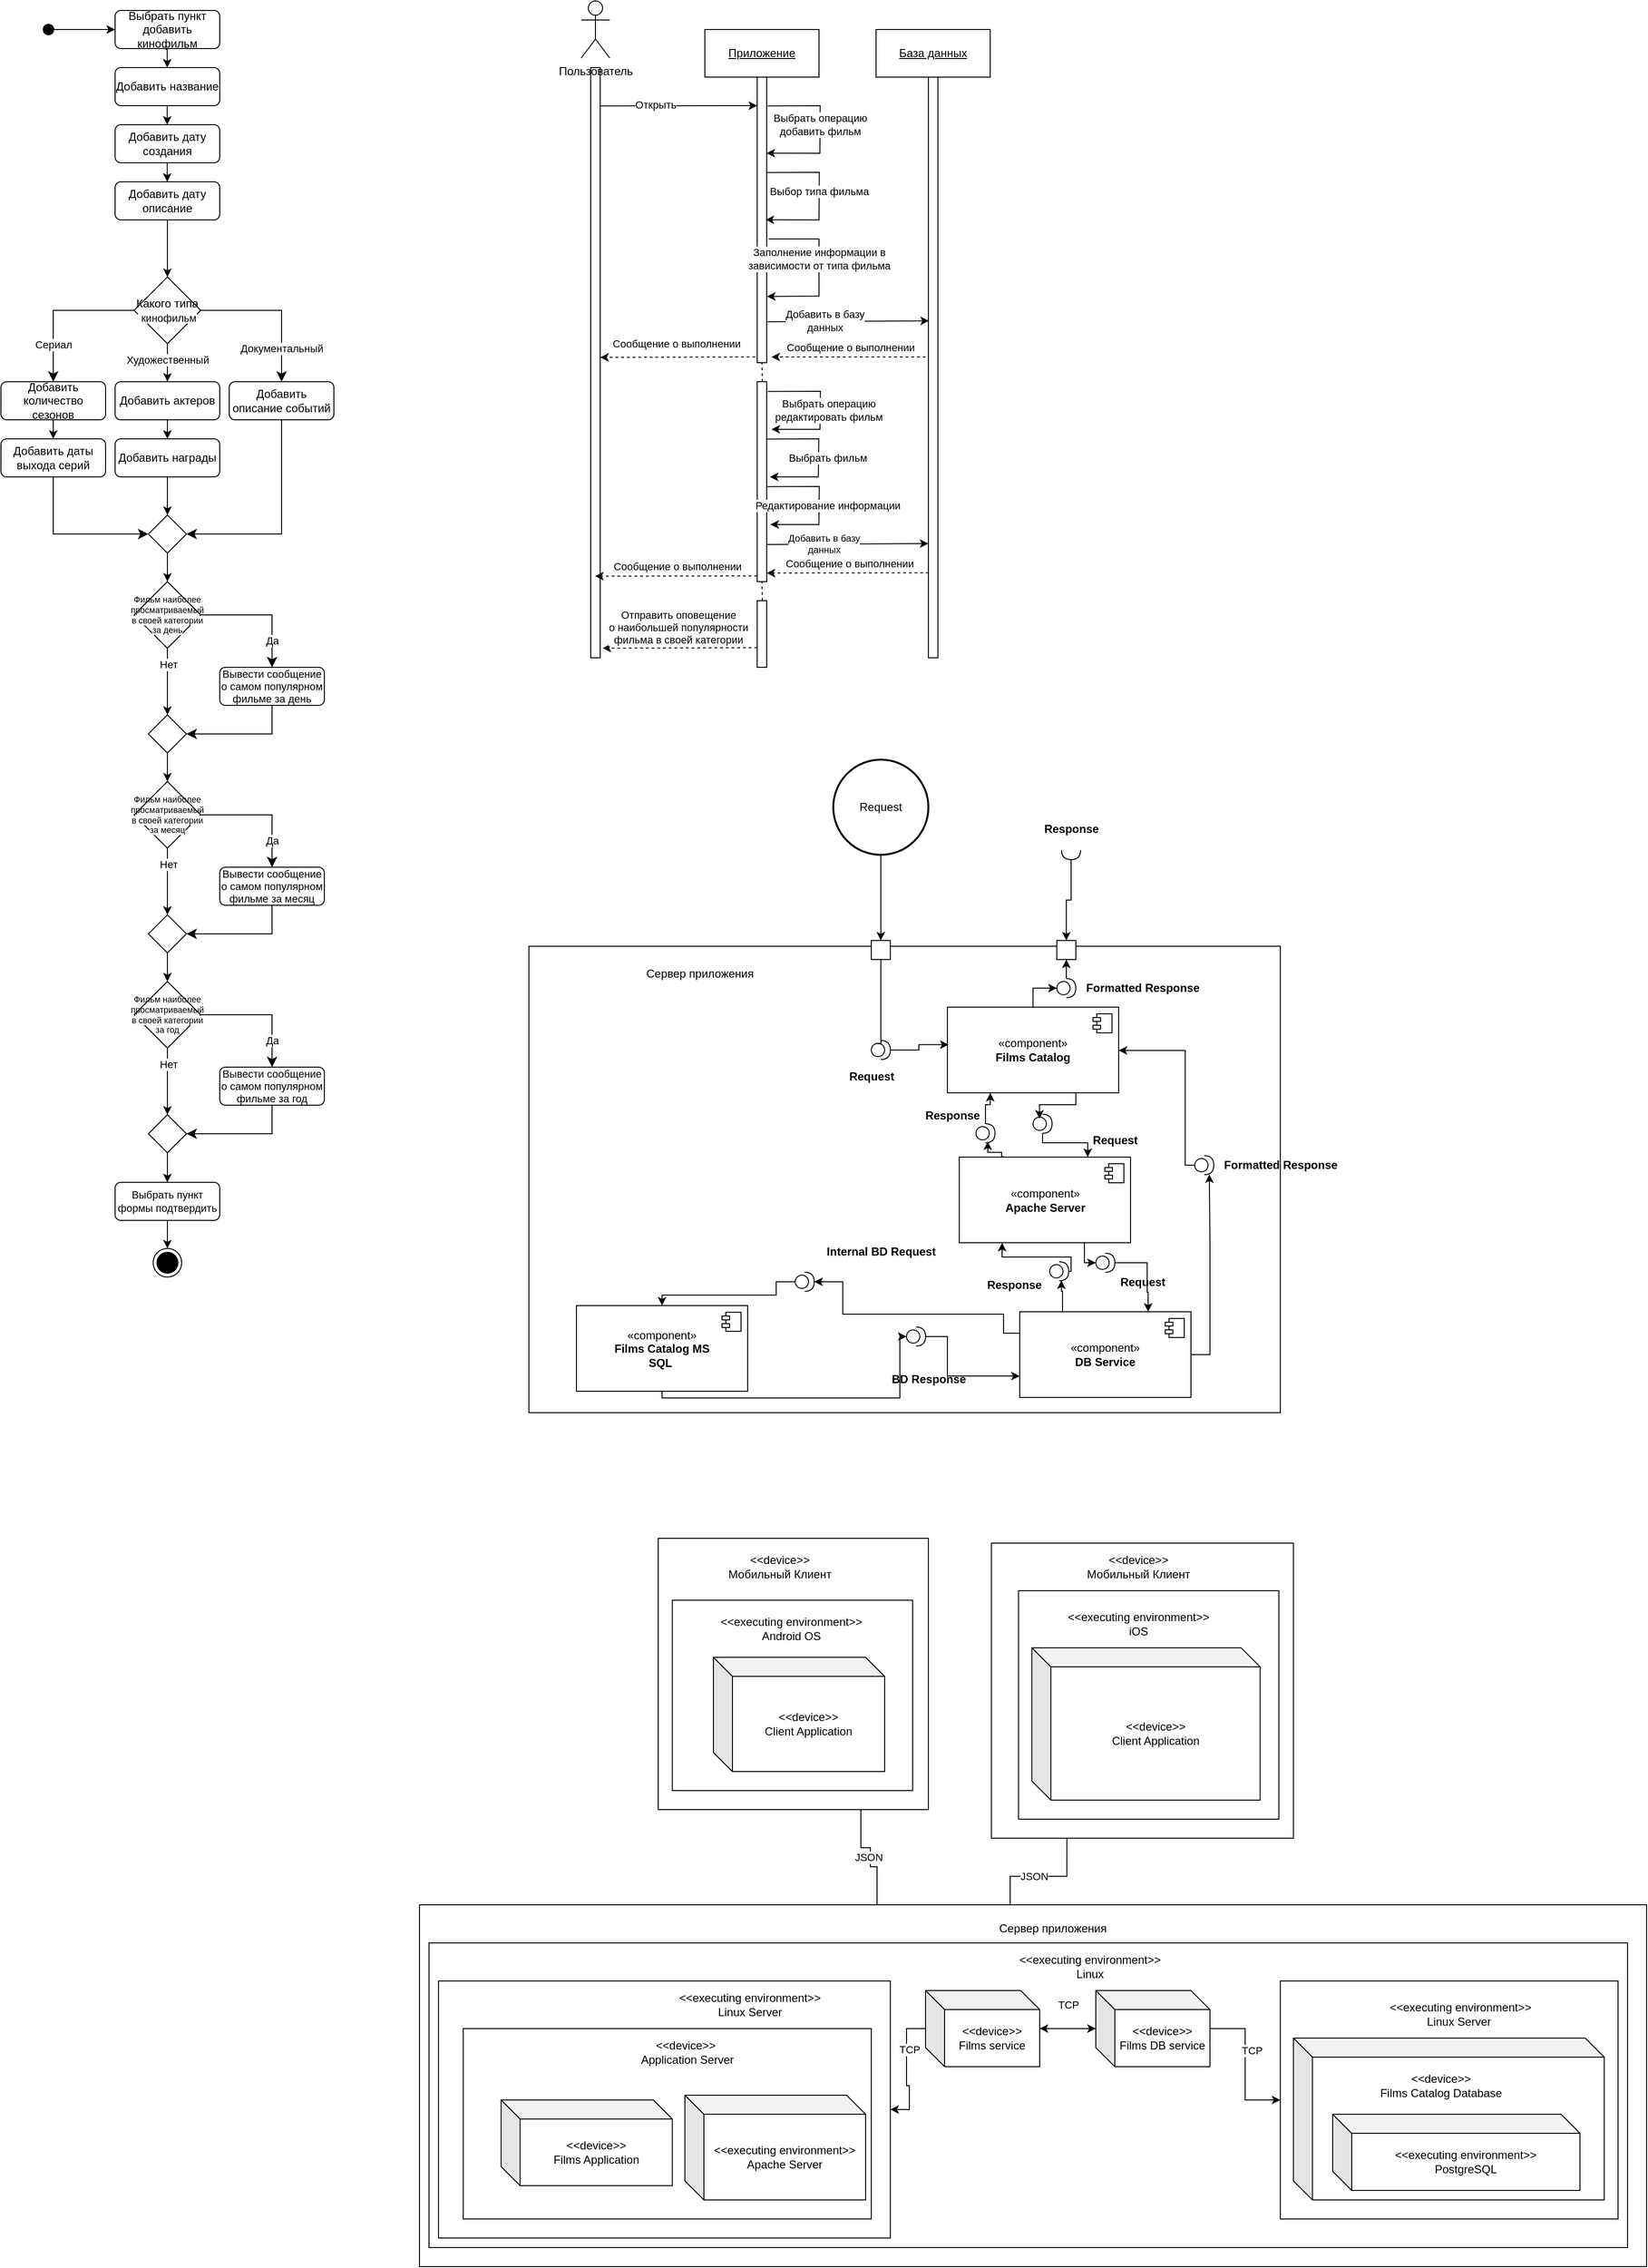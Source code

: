 <mxfile version="22.1.4" type="device" pages="2">
  <diagram id="oXiALN-_YzCbPgOGVOXW" name="Страница — 2">
    <mxGraphModel dx="1793" dy="988" grid="1" gridSize="10" guides="1" tooltips="1" connect="1" arrows="1" fold="1" page="1" pageScale="1" pageWidth="827" pageHeight="1169" math="0" shadow="0">
      <root>
        <mxCell id="0" />
        <mxCell id="1" parent="0" />
        <mxCell id="_fNmZGivVROr9XNRSuCL-1" value="Выбрать пункт добавить кинофильм" style="rounded=1;whiteSpace=wrap;html=1;" vertex="1" parent="1">
          <mxGeometry x="850" y="220" width="110" height="40" as="geometry" />
        </mxCell>
        <mxCell id="_fNmZGivVROr9XNRSuCL-2" value="Какого типа&lt;br style=&quot;border-color: var(--border-color); font-size: 11px;&quot;&gt;&lt;span style=&quot;font-size: 11px; background-color: rgb(255, 255, 255);&quot;&gt;&amp;nbsp;кинофильм&lt;/span&gt;" style="rhombus;whiteSpace=wrap;html=1;" vertex="1" parent="1">
          <mxGeometry x="870" y="500" width="70" height="70" as="geometry" />
        </mxCell>
        <mxCell id="_fNmZGivVROr9XNRSuCL-3" value="" style="endArrow=classic;html=1;rounded=0;entryX=0.5;entryY=0;entryDx=0;entryDy=0;exitX=0.5;exitY=1;exitDx=0;exitDy=0;" edge="1" parent="1" source="_fNmZGivVROr9XNRSuCL-38" target="_fNmZGivVROr9XNRSuCL-2">
          <mxGeometry width="50" height="50" relative="1" as="geometry">
            <mxPoint x="905" y="490" as="sourcePoint" />
            <mxPoint x="705" y="480" as="targetPoint" />
          </mxGeometry>
        </mxCell>
        <mxCell id="_fNmZGivVROr9XNRSuCL-5" value="Добавить описание событий" style="rounded=1;whiteSpace=wrap;html=1;" vertex="1" parent="1">
          <mxGeometry x="970" y="610" width="110" height="40" as="geometry" />
        </mxCell>
        <mxCell id="_fNmZGivVROr9XNRSuCL-6" value="Добавить актеров" style="rounded=1;whiteSpace=wrap;html=1;" vertex="1" parent="1">
          <mxGeometry x="850" y="610" width="110" height="40" as="geometry" />
        </mxCell>
        <mxCell id="_fNmZGivVROr9XNRSuCL-7" value="Добавить количество сезонов" style="rounded=1;whiteSpace=wrap;html=1;" vertex="1" parent="1">
          <mxGeometry x="730" y="610" width="110" height="40" as="geometry" />
        </mxCell>
        <mxCell id="_fNmZGivVROr9XNRSuCL-8" value="" style="edgeStyle=segmentEdgeStyle;endArrow=classic;html=1;curved=0;rounded=0;endSize=8;startSize=8;exitX=1;exitY=0.5;exitDx=0;exitDy=0;entryX=0.5;entryY=0;entryDx=0;entryDy=0;" edge="1" parent="1" source="_fNmZGivVROr9XNRSuCL-2" target="_fNmZGivVROr9XNRSuCL-5">
          <mxGeometry width="50" height="50" relative="1" as="geometry">
            <mxPoint x="925" y="660" as="sourcePoint" />
            <mxPoint x="1005" y="750" as="targetPoint" />
          </mxGeometry>
        </mxCell>
        <mxCell id="_fNmZGivVROr9XNRSuCL-9" value="Документальный" style="edgeLabel;html=1;align=center;verticalAlign=middle;resizable=0;points=[];" vertex="1" connectable="0" parent="_fNmZGivVROr9XNRSuCL-8">
          <mxGeometry x="0.562" relative="1" as="geometry">
            <mxPoint as="offset" />
          </mxGeometry>
        </mxCell>
        <mxCell id="_fNmZGivVROr9XNRSuCL-10" value="" style="endArrow=classic;html=1;rounded=0;entryX=0.5;entryY=0;entryDx=0;entryDy=0;exitX=0.5;exitY=1;exitDx=0;exitDy=0;" edge="1" parent="1" source="_fNmZGivVROr9XNRSuCL-2" target="_fNmZGivVROr9XNRSuCL-6">
          <mxGeometry width="50" height="50" relative="1" as="geometry">
            <mxPoint x="925" y="660" as="sourcePoint" />
            <mxPoint x="975" y="610" as="targetPoint" />
          </mxGeometry>
        </mxCell>
        <mxCell id="_fNmZGivVROr9XNRSuCL-11" value="Художественный" style="edgeLabel;html=1;align=center;verticalAlign=middle;resizable=0;points=[];" vertex="1" connectable="0" parent="_fNmZGivVROr9XNRSuCL-10">
          <mxGeometry x="-0.175" relative="1" as="geometry">
            <mxPoint as="offset" />
          </mxGeometry>
        </mxCell>
        <mxCell id="_fNmZGivVROr9XNRSuCL-12" value="" style="edgeStyle=segmentEdgeStyle;endArrow=classic;html=1;curved=0;rounded=0;endSize=8;startSize=8;entryX=0.5;entryY=0;entryDx=0;entryDy=0;exitX=0;exitY=0.5;exitDx=0;exitDy=0;" edge="1" parent="1" source="_fNmZGivVROr9XNRSuCL-2" target="_fNmZGivVROr9XNRSuCL-7">
          <mxGeometry width="50" height="50" relative="1" as="geometry">
            <mxPoint x="870" y="540" as="sourcePoint" />
            <mxPoint x="795" y="600" as="targetPoint" />
          </mxGeometry>
        </mxCell>
        <mxCell id="_fNmZGivVROr9XNRSuCL-13" value="Сериал" style="edgeLabel;html=1;align=center;verticalAlign=middle;resizable=0;points=[];" vertex="1" connectable="0" parent="_fNmZGivVROr9XNRSuCL-12">
          <mxGeometry x="0.506" relative="1" as="geometry">
            <mxPoint as="offset" />
          </mxGeometry>
        </mxCell>
        <mxCell id="_fNmZGivVROr9XNRSuCL-14" value="Добавить даты выхода серий" style="rounded=1;whiteSpace=wrap;html=1;" vertex="1" parent="1">
          <mxGeometry x="730" y="670" width="110" height="40" as="geometry" />
        </mxCell>
        <mxCell id="_fNmZGivVROr9XNRSuCL-15" value="Добавить награды" style="rounded=1;whiteSpace=wrap;html=1;" vertex="1" parent="1">
          <mxGeometry x="850" y="670" width="110" height="40" as="geometry" />
        </mxCell>
        <mxCell id="_fNmZGivVROr9XNRSuCL-16" value="" style="endArrow=classic;html=1;rounded=0;exitX=0.5;exitY=1;exitDx=0;exitDy=0;entryX=0.5;entryY=0;entryDx=0;entryDy=0;" edge="1" parent="1" source="_fNmZGivVROr9XNRSuCL-7" target="_fNmZGivVROr9XNRSuCL-14">
          <mxGeometry width="50" height="50" relative="1" as="geometry">
            <mxPoint x="935" y="700" as="sourcePoint" />
            <mxPoint x="985" y="650" as="targetPoint" />
          </mxGeometry>
        </mxCell>
        <mxCell id="_fNmZGivVROr9XNRSuCL-17" value="" style="endArrow=classic;html=1;rounded=0;entryX=0.5;entryY=0;entryDx=0;entryDy=0;exitX=0.5;exitY=1;exitDx=0;exitDy=0;" edge="1" parent="1" source="_fNmZGivVROr9XNRSuCL-6" target="_fNmZGivVROr9XNRSuCL-15">
          <mxGeometry width="50" height="50" relative="1" as="geometry">
            <mxPoint x="935" y="700" as="sourcePoint" />
            <mxPoint x="985" y="650" as="targetPoint" />
          </mxGeometry>
        </mxCell>
        <mxCell id="_fNmZGivVROr9XNRSuCL-18" value="" style="rhombus;whiteSpace=wrap;html=1;" vertex="1" parent="1">
          <mxGeometry x="885" y="750" width="40" height="40" as="geometry" />
        </mxCell>
        <mxCell id="_fNmZGivVROr9XNRSuCL-19" value="" style="endArrow=classic;html=1;rounded=0;entryX=0.5;entryY=0;entryDx=0;entryDy=0;exitX=0.5;exitY=1;exitDx=0;exitDy=0;" edge="1" parent="1" source="_fNmZGivVROr9XNRSuCL-15" target="_fNmZGivVROr9XNRSuCL-18">
          <mxGeometry width="50" height="50" relative="1" as="geometry">
            <mxPoint x="935" y="700" as="sourcePoint" />
            <mxPoint x="985" y="650" as="targetPoint" />
          </mxGeometry>
        </mxCell>
        <mxCell id="_fNmZGivVROr9XNRSuCL-20" value="" style="edgeStyle=segmentEdgeStyle;endArrow=classic;html=1;curved=0;rounded=0;endSize=8;startSize=8;entryX=1;entryY=0.5;entryDx=0;entryDy=0;exitX=0.5;exitY=1;exitDx=0;exitDy=0;" edge="1" parent="1" source="_fNmZGivVROr9XNRSuCL-5" target="_fNmZGivVROr9XNRSuCL-18">
          <mxGeometry width="50" height="50" relative="1" as="geometry">
            <mxPoint x="1025" y="660" as="sourcePoint" />
            <mxPoint x="985" y="650" as="targetPoint" />
            <Array as="points">
              <mxPoint x="1025" y="770" />
            </Array>
          </mxGeometry>
        </mxCell>
        <mxCell id="_fNmZGivVROr9XNRSuCL-21" value="" style="edgeStyle=segmentEdgeStyle;endArrow=classic;html=1;curved=0;rounded=0;endSize=8;startSize=8;exitX=0.5;exitY=1;exitDx=0;exitDy=0;entryX=0;entryY=0.5;entryDx=0;entryDy=0;" edge="1" parent="1" source="_fNmZGivVROr9XNRSuCL-14" target="_fNmZGivVROr9XNRSuCL-18">
          <mxGeometry width="50" height="50" relative="1" as="geometry">
            <mxPoint x="785" y="730" as="sourcePoint" />
            <mxPoint x="865" y="850" as="targetPoint" />
            <Array as="points">
              <mxPoint x="785" y="770" />
            </Array>
          </mxGeometry>
        </mxCell>
        <mxCell id="_fNmZGivVROr9XNRSuCL-22" value="" style="endArrow=classic;html=1;rounded=0;exitX=0.5;exitY=1;exitDx=0;exitDy=0;entryX=0.5;entryY=0;entryDx=0;entryDy=0;" edge="1" parent="1" source="_fNmZGivVROr9XNRSuCL-18" target="_fNmZGivVROr9XNRSuCL-24">
          <mxGeometry width="50" height="50" relative="1" as="geometry">
            <mxPoint x="915" y="760" as="sourcePoint" />
            <mxPoint x="905" y="810" as="targetPoint" />
          </mxGeometry>
        </mxCell>
        <mxCell id="_fNmZGivVROr9XNRSuCL-24" value="Фильм наиболее просматриваемый&lt;br style=&quot;border-color: var(--border-color); font-size: 9px;&quot;&gt;&lt;span style=&quot;font-size: 9px; background-color: rgb(255, 255, 255);&quot;&gt;в своей категории за день&lt;/span&gt;" style="rhombus;whiteSpace=wrap;html=1;fontSize=9;" vertex="1" parent="1">
          <mxGeometry x="870" y="820" width="70" height="70" as="geometry" />
        </mxCell>
        <mxCell id="_fNmZGivVROr9XNRSuCL-25" value="Вывести сообщение о самом популярном фильме за день" style="rounded=1;whiteSpace=wrap;html=1;fontSize=11;" vertex="1" parent="1">
          <mxGeometry x="960" y="910" width="110" height="40" as="geometry" />
        </mxCell>
        <mxCell id="_fNmZGivVROr9XNRSuCL-26" value="" style="edgeStyle=segmentEdgeStyle;endArrow=classic;html=1;curved=0;rounded=0;endSize=8;startSize=8;exitX=1;exitY=0.5;exitDx=0;exitDy=0;entryX=0.5;entryY=0;entryDx=0;entryDy=0;" edge="1" parent="1" source="_fNmZGivVROr9XNRSuCL-24" target="_fNmZGivVROr9XNRSuCL-25">
          <mxGeometry width="50" height="50" relative="1" as="geometry">
            <mxPoint x="1025" y="860" as="sourcePoint" />
            <mxPoint x="1125" y="920" as="targetPoint" />
          </mxGeometry>
        </mxCell>
        <mxCell id="_fNmZGivVROr9XNRSuCL-27" value="Да" style="edgeLabel;html=1;align=center;verticalAlign=middle;resizable=0;points=[];" vertex="1" connectable="0" parent="_fNmZGivVROr9XNRSuCL-26">
          <mxGeometry x="0.562" relative="1" as="geometry">
            <mxPoint as="offset" />
          </mxGeometry>
        </mxCell>
        <mxCell id="_fNmZGivVROr9XNRSuCL-28" value="" style="rhombus;whiteSpace=wrap;html=1;" vertex="1" parent="1">
          <mxGeometry x="885" y="960" width="40" height="40" as="geometry" />
        </mxCell>
        <mxCell id="_fNmZGivVROr9XNRSuCL-29" value="" style="endArrow=classic;html=1;rounded=0;entryX=0.5;entryY=0;entryDx=0;entryDy=0;exitX=0.5;exitY=1;exitDx=0;exitDy=0;" edge="1" parent="1" source="_fNmZGivVROr9XNRSuCL-24" target="_fNmZGivVROr9XNRSuCL-28">
          <mxGeometry width="50" height="50" relative="1" as="geometry">
            <mxPoint x="935" y="910" as="sourcePoint" />
            <mxPoint x="985" y="860" as="targetPoint" />
          </mxGeometry>
        </mxCell>
        <mxCell id="_fNmZGivVROr9XNRSuCL-30" value="Нет" style="edgeLabel;html=1;align=center;verticalAlign=middle;resizable=0;points=[];" vertex="1" connectable="0" parent="_fNmZGivVROr9XNRSuCL-29">
          <mxGeometry x="-0.514" y="1" relative="1" as="geometry">
            <mxPoint as="offset" />
          </mxGeometry>
        </mxCell>
        <mxCell id="_fNmZGivVROr9XNRSuCL-31" value="" style="edgeStyle=segmentEdgeStyle;endArrow=classic;html=1;curved=0;rounded=0;endSize=8;startSize=8;entryX=1;entryY=0.5;entryDx=0;entryDy=0;exitX=0.5;exitY=1;exitDx=0;exitDy=0;" edge="1" parent="1" source="_fNmZGivVROr9XNRSuCL-25" target="_fNmZGivVROr9XNRSuCL-28">
          <mxGeometry width="50" height="50" relative="1" as="geometry">
            <mxPoint x="1105" y="859.96" as="sourcePoint" />
            <mxPoint x="1005" y="979.96" as="targetPoint" />
            <Array as="points">
              <mxPoint x="1015" y="980" />
              <mxPoint x="940" y="980" />
            </Array>
          </mxGeometry>
        </mxCell>
        <mxCell id="_fNmZGivVROr9XNRSuCL-32" value="" style="shape=waypoint;sketch=0;fillStyle=solid;size=6;pointerEvents=1;points=[];fillColor=none;resizable=0;rotatable=0;perimeter=centerPerimeter;snapToPoint=1;spacing=2;strokeWidth=4;" vertex="1" parent="1">
          <mxGeometry x="770" y="230" width="20" height="20" as="geometry" />
        </mxCell>
        <mxCell id="_fNmZGivVROr9XNRSuCL-33" value="" style="endArrow=classic;html=1;rounded=0;entryX=0;entryY=0.5;entryDx=0;entryDy=0;" edge="1" parent="1" source="_fNmZGivVROr9XNRSuCL-32" target="_fNmZGivVROr9XNRSuCL-1">
          <mxGeometry width="50" height="50" relative="1" as="geometry">
            <mxPoint x="980.39" y="260.12" as="sourcePoint" />
            <mxPoint x="980.39" y="319.12" as="targetPoint" />
          </mxGeometry>
        </mxCell>
        <mxCell id="_fNmZGivVROr9XNRSuCL-34" value="" style="ellipse;html=1;shape=endState;fillColor=#000000;strokeColor=#000000;" vertex="1" parent="1">
          <mxGeometry x="890" y="1520.5" width="30" height="30" as="geometry" />
        </mxCell>
        <mxCell id="_fNmZGivVROr9XNRSuCL-35" value="" style="endArrow=classic;html=1;rounded=0;entryX=0.5;entryY=0;entryDx=0;entryDy=0;exitX=0.5;exitY=1;exitDx=0;exitDy=0;" edge="1" parent="1" source="_fNmZGivVROr9XNRSuCL-62" target="_fNmZGivVROr9XNRSuCL-34">
          <mxGeometry width="50" height="50" relative="1" as="geometry">
            <mxPoint x="905" y="1521" as="sourcePoint" />
            <mxPoint x="855" y="1651" as="targetPoint" />
          </mxGeometry>
        </mxCell>
        <mxCell id="_fNmZGivVROr9XNRSuCL-36" value="Добавить дату создания" style="rounded=1;whiteSpace=wrap;html=1;" vertex="1" parent="1">
          <mxGeometry x="850" y="340" width="110" height="40" as="geometry" />
        </mxCell>
        <mxCell id="_fNmZGivVROr9XNRSuCL-37" value="Добавить название" style="rounded=1;whiteSpace=wrap;html=1;" vertex="1" parent="1">
          <mxGeometry x="850" y="280" width="110" height="40" as="geometry" />
        </mxCell>
        <mxCell id="_fNmZGivVROr9XNRSuCL-38" value="Добавить дату описание" style="rounded=1;whiteSpace=wrap;html=1;" vertex="1" parent="1">
          <mxGeometry x="850" y="400" width="110" height="40" as="geometry" />
        </mxCell>
        <mxCell id="_fNmZGivVROr9XNRSuCL-39" value="" style="endArrow=classic;html=1;rounded=0;entryX=0.5;entryY=0;entryDx=0;entryDy=0;exitX=0.5;exitY=1;exitDx=0;exitDy=0;" edge="1" parent="1">
          <mxGeometry width="50" height="50" relative="1" as="geometry">
            <mxPoint x="904.81" y="320" as="sourcePoint" />
            <mxPoint x="904.81" y="340" as="targetPoint" />
          </mxGeometry>
        </mxCell>
        <mxCell id="_fNmZGivVROr9XNRSuCL-40" value="" style="endArrow=classic;html=1;rounded=0;entryX=0.5;entryY=0;entryDx=0;entryDy=0;exitX=0.5;exitY=1;exitDx=0;exitDy=0;" edge="1" parent="1">
          <mxGeometry width="50" height="50" relative="1" as="geometry">
            <mxPoint x="904.81" y="260" as="sourcePoint" />
            <mxPoint x="904.81" y="280" as="targetPoint" />
          </mxGeometry>
        </mxCell>
        <mxCell id="_fNmZGivVROr9XNRSuCL-41" value="" style="endArrow=classic;html=1;rounded=0;entryX=0.5;entryY=0;entryDx=0;entryDy=0;exitX=0.5;exitY=1;exitDx=0;exitDy=0;" edge="1" parent="1">
          <mxGeometry width="50" height="50" relative="1" as="geometry">
            <mxPoint x="904.81" y="380" as="sourcePoint" />
            <mxPoint x="904.81" y="400" as="targetPoint" />
          </mxGeometry>
        </mxCell>
        <mxCell id="_fNmZGivVROr9XNRSuCL-42" value="" style="endArrow=classic;html=1;rounded=0;exitX=0.5;exitY=1;exitDx=0;exitDy=0;entryX=0.5;entryY=0;entryDx=0;entryDy=0;" edge="1" parent="1" target="_fNmZGivVROr9XNRSuCL-44">
          <mxGeometry width="50" height="50" relative="1" as="geometry">
            <mxPoint x="905" y="1000" as="sourcePoint" />
            <mxPoint x="905" y="1020" as="targetPoint" />
          </mxGeometry>
        </mxCell>
        <mxCell id="_fNmZGivVROr9XNRSuCL-44" value="Фильм наиболее просматриваемый&lt;br style=&quot;border-color: var(--border-color); font-size: 9px;&quot;&gt;&lt;span style=&quot;font-size: 9px; background-color: rgb(255, 255, 255);&quot;&gt;в своей категории за месяц&lt;/span&gt;" style="rhombus;whiteSpace=wrap;html=1;fontSize=9;" vertex="1" parent="1">
          <mxGeometry x="870" y="1030" width="70" height="70" as="geometry" />
        </mxCell>
        <mxCell id="_fNmZGivVROr9XNRSuCL-45" value="Вывести сообщение о самом популярном фильме за месяц" style="rounded=1;whiteSpace=wrap;html=1;fontSize=11;" vertex="1" parent="1">
          <mxGeometry x="960" y="1120" width="110" height="40" as="geometry" />
        </mxCell>
        <mxCell id="_fNmZGivVROr9XNRSuCL-46" value="" style="edgeStyle=segmentEdgeStyle;endArrow=classic;html=1;curved=0;rounded=0;endSize=8;startSize=8;exitX=1;exitY=0.5;exitDx=0;exitDy=0;entryX=0.5;entryY=0;entryDx=0;entryDy=0;" edge="1" parent="1" source="_fNmZGivVROr9XNRSuCL-44" target="_fNmZGivVROr9XNRSuCL-45">
          <mxGeometry width="50" height="50" relative="1" as="geometry">
            <mxPoint x="1025" y="1070" as="sourcePoint" />
            <mxPoint x="1125" y="1130" as="targetPoint" />
          </mxGeometry>
        </mxCell>
        <mxCell id="_fNmZGivVROr9XNRSuCL-47" value="Да" style="edgeLabel;html=1;align=center;verticalAlign=middle;resizable=0;points=[];" vertex="1" connectable="0" parent="_fNmZGivVROr9XNRSuCL-46">
          <mxGeometry x="0.562" relative="1" as="geometry">
            <mxPoint as="offset" />
          </mxGeometry>
        </mxCell>
        <mxCell id="_fNmZGivVROr9XNRSuCL-48" value="" style="rhombus;whiteSpace=wrap;html=1;" vertex="1" parent="1">
          <mxGeometry x="885" y="1170" width="40" height="40" as="geometry" />
        </mxCell>
        <mxCell id="_fNmZGivVROr9XNRSuCL-49" value="" style="endArrow=classic;html=1;rounded=0;entryX=0.5;entryY=0;entryDx=0;entryDy=0;exitX=0.5;exitY=1;exitDx=0;exitDy=0;" edge="1" parent="1" source="_fNmZGivVROr9XNRSuCL-44" target="_fNmZGivVROr9XNRSuCL-48">
          <mxGeometry width="50" height="50" relative="1" as="geometry">
            <mxPoint x="935" y="1120" as="sourcePoint" />
            <mxPoint x="985" y="1070" as="targetPoint" />
          </mxGeometry>
        </mxCell>
        <mxCell id="_fNmZGivVROr9XNRSuCL-50" value="Нет" style="edgeLabel;html=1;align=center;verticalAlign=middle;resizable=0;points=[];" vertex="1" connectable="0" parent="_fNmZGivVROr9XNRSuCL-49">
          <mxGeometry x="-0.514" y="1" relative="1" as="geometry">
            <mxPoint as="offset" />
          </mxGeometry>
        </mxCell>
        <mxCell id="_fNmZGivVROr9XNRSuCL-51" value="" style="edgeStyle=segmentEdgeStyle;endArrow=classic;html=1;curved=0;rounded=0;endSize=8;startSize=8;entryX=1;entryY=0.5;entryDx=0;entryDy=0;exitX=0.5;exitY=1;exitDx=0;exitDy=0;" edge="1" parent="1" source="_fNmZGivVROr9XNRSuCL-45" target="_fNmZGivVROr9XNRSuCL-48">
          <mxGeometry width="50" height="50" relative="1" as="geometry">
            <mxPoint x="1105" y="1069.96" as="sourcePoint" />
            <mxPoint x="1005" y="1189.96" as="targetPoint" />
            <Array as="points">
              <mxPoint x="1015" y="1190" />
              <mxPoint x="940" y="1190" />
            </Array>
          </mxGeometry>
        </mxCell>
        <mxCell id="_fNmZGivVROr9XNRSuCL-52" value="" style="endArrow=classic;html=1;rounded=0;exitX=0.5;exitY=1;exitDx=0;exitDy=0;entryX=0.5;entryY=0;entryDx=0;entryDy=0;" edge="1" parent="1" target="_fNmZGivVROr9XNRSuCL-54">
          <mxGeometry width="50" height="50" relative="1" as="geometry">
            <mxPoint x="905" y="1210" as="sourcePoint" />
            <mxPoint x="905" y="1230" as="targetPoint" />
          </mxGeometry>
        </mxCell>
        <mxCell id="_fNmZGivVROr9XNRSuCL-54" value="Фильм наиболее просматриваемый&lt;br style=&quot;border-color: var(--border-color); font-size: 9px;&quot;&gt;&lt;span style=&quot;font-size: 9px; background-color: rgb(255, 255, 255);&quot;&gt;в своей категории за год&lt;/span&gt;" style="rhombus;whiteSpace=wrap;html=1;fontSize=9;" vertex="1" parent="1">
          <mxGeometry x="870" y="1240" width="70" height="70" as="geometry" />
        </mxCell>
        <mxCell id="_fNmZGivVROr9XNRSuCL-55" value="Вывести сообщение о самом популярном фильме за год" style="rounded=1;whiteSpace=wrap;html=1;fontSize=11;" vertex="1" parent="1">
          <mxGeometry x="960" y="1330" width="110" height="40" as="geometry" />
        </mxCell>
        <mxCell id="_fNmZGivVROr9XNRSuCL-56" value="" style="edgeStyle=segmentEdgeStyle;endArrow=classic;html=1;curved=0;rounded=0;endSize=8;startSize=8;exitX=1;exitY=0.5;exitDx=0;exitDy=0;entryX=0.5;entryY=0;entryDx=0;entryDy=0;" edge="1" parent="1" source="_fNmZGivVROr9XNRSuCL-54" target="_fNmZGivVROr9XNRSuCL-55">
          <mxGeometry width="50" height="50" relative="1" as="geometry">
            <mxPoint x="1025" y="1280" as="sourcePoint" />
            <mxPoint x="1125" y="1340" as="targetPoint" />
          </mxGeometry>
        </mxCell>
        <mxCell id="_fNmZGivVROr9XNRSuCL-57" value="Да" style="edgeLabel;html=1;align=center;verticalAlign=middle;resizable=0;points=[];" vertex="1" connectable="0" parent="_fNmZGivVROr9XNRSuCL-56">
          <mxGeometry x="0.562" relative="1" as="geometry">
            <mxPoint as="offset" />
          </mxGeometry>
        </mxCell>
        <mxCell id="_fNmZGivVROr9XNRSuCL-58" value="" style="rhombus;whiteSpace=wrap;html=1;" vertex="1" parent="1">
          <mxGeometry x="885" y="1380" width="40" height="40" as="geometry" />
        </mxCell>
        <mxCell id="_fNmZGivVROr9XNRSuCL-59" value="" style="endArrow=classic;html=1;rounded=0;entryX=0.5;entryY=0;entryDx=0;entryDy=0;exitX=0.5;exitY=1;exitDx=0;exitDy=0;" edge="1" parent="1" source="_fNmZGivVROr9XNRSuCL-54" target="_fNmZGivVROr9XNRSuCL-58">
          <mxGeometry width="50" height="50" relative="1" as="geometry">
            <mxPoint x="935" y="1330" as="sourcePoint" />
            <mxPoint x="985" y="1280" as="targetPoint" />
          </mxGeometry>
        </mxCell>
        <mxCell id="_fNmZGivVROr9XNRSuCL-60" value="Нет" style="edgeLabel;html=1;align=center;verticalAlign=middle;resizable=0;points=[];" vertex="1" connectable="0" parent="_fNmZGivVROr9XNRSuCL-59">
          <mxGeometry x="-0.514" y="1" relative="1" as="geometry">
            <mxPoint as="offset" />
          </mxGeometry>
        </mxCell>
        <mxCell id="_fNmZGivVROr9XNRSuCL-61" value="" style="edgeStyle=segmentEdgeStyle;endArrow=classic;html=1;curved=0;rounded=0;endSize=8;startSize=8;entryX=1;entryY=0.5;entryDx=0;entryDy=0;exitX=0.5;exitY=1;exitDx=0;exitDy=0;" edge="1" parent="1" source="_fNmZGivVROr9XNRSuCL-55" target="_fNmZGivVROr9XNRSuCL-58">
          <mxGeometry width="50" height="50" relative="1" as="geometry">
            <mxPoint x="1105" y="1279.96" as="sourcePoint" />
            <mxPoint x="1005" y="1399.96" as="targetPoint" />
            <Array as="points">
              <mxPoint x="1015" y="1400" />
              <mxPoint x="940" y="1400" />
            </Array>
          </mxGeometry>
        </mxCell>
        <mxCell id="_fNmZGivVROr9XNRSuCL-62" value="Выбрать пункт формы подтвердить" style="rounded=1;whiteSpace=wrap;html=1;fontSize=11;" vertex="1" parent="1">
          <mxGeometry x="850" y="1451" width="110" height="40" as="geometry" />
        </mxCell>
        <mxCell id="_fNmZGivVROr9XNRSuCL-63" value="" style="endArrow=classic;html=1;rounded=0;entryX=0.5;entryY=0;entryDx=0;entryDy=0;exitX=0.5;exitY=1;exitDx=0;exitDy=0;" edge="1" parent="1" source="_fNmZGivVROr9XNRSuCL-58" target="_fNmZGivVROr9XNRSuCL-62">
          <mxGeometry width="50" height="50" relative="1" as="geometry">
            <mxPoint x="1014.68" y="1450" as="sourcePoint" />
            <mxPoint x="1014.68" y="1500" as="targetPoint" />
          </mxGeometry>
        </mxCell>
        <mxCell id="_fNmZGivVROr9XNRSuCL-65" value="База данных" style="rounded=0;whiteSpace=wrap;html=1;fontStyle=4" vertex="1" parent="1">
          <mxGeometry x="1650" y="240" width="120" height="50" as="geometry" />
        </mxCell>
        <mxCell id="_fNmZGivVROr9XNRSuCL-66" value="" style="rounded=0;whiteSpace=wrap;html=1;" vertex="1" parent="1">
          <mxGeometry x="1705" y="290" width="10" height="610" as="geometry" />
        </mxCell>
        <mxCell id="_fNmZGivVROr9XNRSuCL-68" value="" style="rounded=0;whiteSpace=wrap;html=1;" vertex="1" parent="1">
          <mxGeometry x="1350" y="280" width="10" height="620" as="geometry" />
        </mxCell>
        <mxCell id="_fNmZGivVROr9XNRSuCL-69" value="Пользователь" style="shape=umlActor;verticalLabelPosition=bottom;verticalAlign=top;html=1;outlineConnect=0;" vertex="1" parent="1">
          <mxGeometry x="1340" y="210" width="30" height="60" as="geometry" />
        </mxCell>
        <mxCell id="_fNmZGivVROr9XNRSuCL-70" value="Приложение" style="rounded=0;whiteSpace=wrap;html=1;fontStyle=4" vertex="1" parent="1">
          <mxGeometry x="1470" y="240" width="120" height="50" as="geometry" />
        </mxCell>
        <mxCell id="_fNmZGivVROr9XNRSuCL-71" value="" style="rounded=0;whiteSpace=wrap;html=1;" vertex="1" parent="1">
          <mxGeometry x="1525" y="290" width="10" height="300" as="geometry" />
        </mxCell>
        <mxCell id="_fNmZGivVROr9XNRSuCL-72" value="" style="endArrow=classic;html=1;rounded=0;exitX=0.994;exitY=0.065;exitDx=0;exitDy=0;exitPerimeter=0;entryX=0.152;entryY=0.172;entryDx=0;entryDy=0;entryPerimeter=0;" edge="1" parent="1" source="_fNmZGivVROr9XNRSuCL-68">
          <mxGeometry width="50" height="50" relative="1" as="geometry">
            <mxPoint x="1359.03" y="322.88" as="sourcePoint" />
            <mxPoint x="1525" y="320.0" as="targetPoint" />
          </mxGeometry>
        </mxCell>
        <mxCell id="_fNmZGivVROr9XNRSuCL-73" value="Открыть" style="edgeLabel;html=1;align=center;verticalAlign=middle;resizable=0;points=[];" vertex="1" connectable="0" parent="_fNmZGivVROr9XNRSuCL-72">
          <mxGeometry x="-0.301" y="1" relative="1" as="geometry">
            <mxPoint as="offset" />
          </mxGeometry>
        </mxCell>
        <mxCell id="_fNmZGivVROr9XNRSuCL-76" value="" style="endArrow=classic;html=1;rounded=0;exitX=0.968;exitY=0.179;exitDx=0;exitDy=0;exitPerimeter=0;entryX=0.886;entryY=0.131;entryDx=0;entryDy=0;entryPerimeter=0;" edge="1" parent="1">
          <mxGeometry width="50" height="50" relative="1" as="geometry">
            <mxPoint x="1535.0" y="390.19" as="sourcePoint" />
            <mxPoint x="1533.86" y="439.91" as="targetPoint" />
            <Array as="points">
              <mxPoint x="1590.32" y="390" />
              <mxPoint x="1590" y="440" />
            </Array>
          </mxGeometry>
        </mxCell>
        <mxCell id="_fNmZGivVROr9XNRSuCL-77" value="Выбор типа фильма" style="edgeLabel;html=1;align=center;verticalAlign=middle;resizable=0;points=[];" vertex="1" connectable="0" parent="_fNmZGivVROr9XNRSuCL-76">
          <mxGeometry x="0.074" y="1" relative="1" as="geometry">
            <mxPoint x="-1" y="-11" as="offset" />
          </mxGeometry>
        </mxCell>
        <mxCell id="_fNmZGivVROr9XNRSuCL-78" value="" style="endArrow=classic;html=1;rounded=0;exitX=1.235;exitY=0.227;exitDx=0;exitDy=0;exitPerimeter=0;entryX=1.025;entryY=0.263;entryDx=0;entryDy=0;entryPerimeter=0;" edge="1" parent="1">
          <mxGeometry width="50" height="50" relative="1" as="geometry">
            <mxPoint x="1537" y="460" as="sourcePoint" />
            <mxPoint x="1535.25" y="520.43" as="targetPoint" />
            <Array as="points">
              <mxPoint x="1590" y="460" />
              <mxPoint x="1590" y="520" />
            </Array>
          </mxGeometry>
        </mxCell>
        <mxCell id="_fNmZGivVROr9XNRSuCL-79" value="Заполнение информации в&lt;br style=&quot;font-size: 11px;&quot;&gt;зависимости от типа фильма" style="edgeLabel;html=1;align=center;verticalAlign=middle;resizable=0;points=[];fontSize=11;" vertex="1" connectable="0" parent="_fNmZGivVROr9XNRSuCL-78">
          <mxGeometry x="0.074" y="1" relative="1" as="geometry">
            <mxPoint x="-1" y="-16" as="offset" />
          </mxGeometry>
        </mxCell>
        <mxCell id="_fNmZGivVROr9XNRSuCL-80" value="" style="endArrow=classic;html=1;rounded=0;entryX=0.06;entryY=0.305;entryDx=0;entryDy=0;entryPerimeter=0;" edge="1" parent="1">
          <mxGeometry width="50" height="50" relative="1" as="geometry">
            <mxPoint x="1536" y="547" as="sourcePoint" />
            <mxPoint x="1705.6" y="546.05" as="targetPoint" />
          </mxGeometry>
        </mxCell>
        <mxCell id="_fNmZGivVROr9XNRSuCL-81" value="Добавить в базу&lt;br&gt;данных" style="edgeLabel;html=1;align=center;verticalAlign=middle;resizable=0;points=[];" vertex="1" connectable="0" parent="_fNmZGivVROr9XNRSuCL-80">
          <mxGeometry x="-0.301" y="1" relative="1" as="geometry">
            <mxPoint as="offset" />
          </mxGeometry>
        </mxCell>
        <mxCell id="_fNmZGivVROr9XNRSuCL-82" value="" style="endArrow=classic;html=1;rounded=0;dashed=1;entryX=1.5;entryY=0.98;entryDx=0;entryDy=0;entryPerimeter=0;" edge="1" parent="1" target="_fNmZGivVROr9XNRSuCL-71">
          <mxGeometry width="50" height="50" relative="1" as="geometry">
            <mxPoint x="1702" y="584" as="sourcePoint" />
            <mxPoint x="1552" y="584" as="targetPoint" />
          </mxGeometry>
        </mxCell>
        <mxCell id="_fNmZGivVROr9XNRSuCL-83" value="Сообщение о выполнении" style="edgeLabel;html=1;align=center;verticalAlign=middle;resizable=0;points=[];" vertex="1" connectable="0" parent="_fNmZGivVROr9XNRSuCL-82">
          <mxGeometry x="0.161" y="5" relative="1" as="geometry">
            <mxPoint x="15" y="-15" as="offset" />
          </mxGeometry>
        </mxCell>
        <mxCell id="_fNmZGivVROr9XNRSuCL-88" value="" style="endArrow=classic;html=1;rounded=0;dashed=1;entryX=1.252;entryY=0.96;entryDx=0;entryDy=0;entryPerimeter=0;" edge="1" parent="1">
          <mxGeometry width="50" height="50" relative="1" as="geometry">
            <mxPoint x="1525" y="889.39" as="sourcePoint" />
            <mxPoint x="1362.52" y="889.89" as="targetPoint" />
          </mxGeometry>
        </mxCell>
        <mxCell id="_fNmZGivVROr9XNRSuCL-89" value="Отправить оповещение &lt;br&gt;о наибольшей популярности&lt;br&gt;фильма в своей категории" style="edgeLabel;html=1;align=center;verticalAlign=middle;resizable=0;points=[];" vertex="1" connectable="0" parent="_fNmZGivVROr9XNRSuCL-88">
          <mxGeometry x="0.161" y="5" relative="1" as="geometry">
            <mxPoint x="11" y="-27" as="offset" />
          </mxGeometry>
        </mxCell>
        <mxCell id="_fNmZGivVROr9XNRSuCL-90" value="" style="edgeStyle=orthogonalEdgeStyle;rounded=0;orthogonalLoop=1;jettySize=auto;html=1;" edge="1" parent="1" source="_fNmZGivVROr9XNRSuCL-91" target="_fNmZGivVROr9XNRSuCL-93">
          <mxGeometry relative="1" as="geometry" />
        </mxCell>
        <mxCell id="_fNmZGivVROr9XNRSuCL-91" value="Request" style="strokeWidth=2;html=1;shape=mxgraph.flowchart.start_2;whiteSpace=wrap;" vertex="1" parent="1">
          <mxGeometry x="1605" y="1007" width="100" height="100" as="geometry" />
        </mxCell>
        <mxCell id="_fNmZGivVROr9XNRSuCL-92" value="" style="rounded=0;whiteSpace=wrap;html=1;" vertex="1" parent="1">
          <mxGeometry x="1285.0" y="1203" width="790" height="490" as="geometry" />
        </mxCell>
        <mxCell id="_fNmZGivVROr9XNRSuCL-93" value="" style="whiteSpace=wrap;html=1;aspect=fixed;" vertex="1" parent="1">
          <mxGeometry x="1645" y="1197" width="20" height="20" as="geometry" />
        </mxCell>
        <mxCell id="_fNmZGivVROr9XNRSuCL-94" value="" style="shape=providedRequiredInterface;html=1;verticalLabelPosition=bottom;sketch=0;" vertex="1" parent="1">
          <mxGeometry x="1645" y="1302" width="20" height="20" as="geometry" />
        </mxCell>
        <mxCell id="_fNmZGivVROr9XNRSuCL-95" style="edgeStyle=orthogonalEdgeStyle;rounded=0;orthogonalLoop=1;jettySize=auto;html=1;entryX=0.31;entryY=0.17;entryDx=0;entryDy=0;entryPerimeter=0;endArrow=none;endFill=0;" edge="1" parent="1" source="_fNmZGivVROr9XNRSuCL-93" target="_fNmZGivVROr9XNRSuCL-94">
          <mxGeometry relative="1" as="geometry">
            <Array as="points">
              <mxPoint x="1655" y="1305.5" />
            </Array>
          </mxGeometry>
        </mxCell>
        <mxCell id="_fNmZGivVROr9XNRSuCL-96" value="«component»&lt;br&gt;&lt;b&gt;Films Catalog&lt;/b&gt;" style="html=1;dropTarget=0;whiteSpace=wrap;" vertex="1" parent="1">
          <mxGeometry x="1725" y="1267" width="180" height="90" as="geometry" />
        </mxCell>
        <mxCell id="_fNmZGivVROr9XNRSuCL-97" value="" style="shape=module;jettyWidth=8;jettyHeight=4;" vertex="1" parent="_fNmZGivVROr9XNRSuCL-96">
          <mxGeometry x="1" width="20" height="20" relative="1" as="geometry">
            <mxPoint x="-27" y="7" as="offset" />
          </mxGeometry>
        </mxCell>
        <mxCell id="_fNmZGivVROr9XNRSuCL-98" style="edgeStyle=orthogonalEdgeStyle;rounded=0;orthogonalLoop=1;jettySize=auto;html=1;entryX=0.007;entryY=0.438;entryDx=0;entryDy=0;entryPerimeter=0;endArrow=classic;endFill=1;" edge="1" parent="1" source="_fNmZGivVROr9XNRSuCL-94" target="_fNmZGivVROr9XNRSuCL-96">
          <mxGeometry relative="1" as="geometry" />
        </mxCell>
        <mxCell id="_fNmZGivVROr9XNRSuCL-99" value="Request" style="text;align=center;fontStyle=1;verticalAlign=middle;spacingLeft=3;spacingRight=3;strokeColor=none;rotatable=0;points=[[0,0.5],[1,0.5]];portConstraint=eastwest;html=1;" vertex="1" parent="1">
          <mxGeometry x="1605" y="1327" width="80" height="26" as="geometry" />
        </mxCell>
        <mxCell id="_fNmZGivVROr9XNRSuCL-100" value="«component»&lt;br&gt;&lt;b&gt;Films Catalog MS &lt;br&gt;SQL&amp;nbsp;&lt;/b&gt;" style="html=1;dropTarget=0;whiteSpace=wrap;" vertex="1" parent="1">
          <mxGeometry x="1335" y="1580.5" width="180" height="90" as="geometry" />
        </mxCell>
        <mxCell id="_fNmZGivVROr9XNRSuCL-101" value="" style="shape=module;jettyWidth=8;jettyHeight=4;" vertex="1" parent="_fNmZGivVROr9XNRSuCL-100">
          <mxGeometry x="1" width="20" height="20" relative="1" as="geometry">
            <mxPoint x="-27" y="7" as="offset" />
          </mxGeometry>
        </mxCell>
        <mxCell id="_fNmZGivVROr9XNRSuCL-102" value="«component»&lt;br&gt;&lt;b&gt;DB Service&lt;/b&gt;" style="html=1;dropTarget=0;whiteSpace=wrap;" vertex="1" parent="1">
          <mxGeometry x="1801" y="1587" width="180" height="90" as="geometry" />
        </mxCell>
        <mxCell id="_fNmZGivVROr9XNRSuCL-103" value="" style="shape=module;jettyWidth=8;jettyHeight=4;" vertex="1" parent="_fNmZGivVROr9XNRSuCL-102">
          <mxGeometry x="1" width="20" height="20" relative="1" as="geometry">
            <mxPoint x="-27" y="7" as="offset" />
          </mxGeometry>
        </mxCell>
        <mxCell id="_fNmZGivVROr9XNRSuCL-104" style="edgeStyle=orthogonalEdgeStyle;rounded=0;orthogonalLoop=1;jettySize=auto;html=1;entryX=0.75;entryY=0;entryDx=0;entryDy=0;" edge="1" parent="1" source="_fNmZGivVROr9XNRSuCL-105" target="_fNmZGivVROr9XNRSuCL-133">
          <mxGeometry relative="1" as="geometry">
            <Array as="points">
              <mxPoint x="1825" y="1409.5" />
              <mxPoint x="1872" y="1409.5" />
            </Array>
          </mxGeometry>
        </mxCell>
        <mxCell id="_fNmZGivVROr9XNRSuCL-105" value="" style="shape=providedRequiredInterface;html=1;verticalLabelPosition=bottom;sketch=0;" vertex="1" parent="1">
          <mxGeometry x="1815" y="1379.5" width="20" height="20" as="geometry" />
        </mxCell>
        <mxCell id="_fNmZGivVROr9XNRSuCL-106" style="edgeStyle=orthogonalEdgeStyle;rounded=0;orthogonalLoop=1;jettySize=auto;html=1;entryX=0.34;entryY=0.23;entryDx=0;entryDy=0;entryPerimeter=0;exitX=0.75;exitY=1;exitDx=0;exitDy=0;" edge="1" parent="1" source="_fNmZGivVROr9XNRSuCL-96" target="_fNmZGivVROr9XNRSuCL-105">
          <mxGeometry relative="1" as="geometry">
            <mxPoint x="1825" y="1367.99" as="sourcePoint" />
            <Array as="points">
              <mxPoint x="1860" y="1369.5" />
              <mxPoint x="1822" y="1369.5" />
            </Array>
          </mxGeometry>
        </mxCell>
        <mxCell id="_fNmZGivVROr9XNRSuCL-107" value="Request" style="text;align=center;fontStyle=1;verticalAlign=middle;spacingLeft=3;spacingRight=3;strokeColor=none;rotatable=0;points=[[0,0.5],[1,0.5]];portConstraint=eastwest;html=1;" vertex="1" parent="1">
          <mxGeometry x="1831" y="1394" width="140" height="26" as="geometry" />
        </mxCell>
        <mxCell id="_fNmZGivVROr9XNRSuCL-108" value="" style="shape=providedRequiredInterface;html=1;verticalLabelPosition=bottom;sketch=0;rotation=0;" vertex="1" parent="1">
          <mxGeometry x="1565" y="1545.5" width="20" height="20" as="geometry" />
        </mxCell>
        <mxCell id="_fNmZGivVROr9XNRSuCL-109" value="Internal BD Request" style="text;align=center;fontStyle=1;verticalAlign=middle;spacingLeft=3;spacingRight=3;strokeColor=none;rotatable=0;points=[[0,0.5],[1,0.5]];portConstraint=eastwest;html=1;" vertex="1" parent="1">
          <mxGeometry x="1585" y="1511" width="140" height="26" as="geometry" />
        </mxCell>
        <mxCell id="_fNmZGivVROr9XNRSuCL-110" style="edgeStyle=orthogonalEdgeStyle;rounded=0;orthogonalLoop=1;jettySize=auto;html=1;exitX=0;exitY=0.25;exitDx=0;exitDy=0;entryX=1;entryY=0.5;entryDx=0;entryDy=0;entryPerimeter=0;" edge="1" parent="1" source="_fNmZGivVROr9XNRSuCL-102" target="_fNmZGivVROr9XNRSuCL-108">
          <mxGeometry relative="1" as="geometry">
            <mxPoint x="1387.94" y="1897" as="sourcePoint" />
            <Array as="points">
              <mxPoint x="1784" y="1609.5" />
              <mxPoint x="1784" y="1589.5" />
              <mxPoint x="1615" y="1589.5" />
              <mxPoint x="1615" y="1555.5" />
            </Array>
            <mxPoint x="1615" y="1553.5" as="targetPoint" />
          </mxGeometry>
        </mxCell>
        <mxCell id="_fNmZGivVROr9XNRSuCL-111" style="edgeStyle=orthogonalEdgeStyle;rounded=0;orthogonalLoop=1;jettySize=auto;html=1;entryX=0.5;entryY=0;entryDx=0;entryDy=0;exitX=0;exitY=0.5;exitDx=0;exitDy=0;exitPerimeter=0;" edge="1" parent="1" source="_fNmZGivVROr9XNRSuCL-108" target="_fNmZGivVROr9XNRSuCL-100">
          <mxGeometry relative="1" as="geometry">
            <mxPoint x="1525" y="1559.5" as="targetPoint" />
            <Array as="points">
              <mxPoint x="1545" y="1555.5" />
              <mxPoint x="1545" y="1569.5" />
              <mxPoint x="1425" y="1569.5" />
            </Array>
          </mxGeometry>
        </mxCell>
        <mxCell id="_fNmZGivVROr9XNRSuCL-112" style="edgeStyle=orthogonalEdgeStyle;rounded=0;orthogonalLoop=1;jettySize=auto;html=1;entryX=0;entryY=0.75;entryDx=0;entryDy=0;" edge="1" parent="1" source="_fNmZGivVROr9XNRSuCL-114" target="_fNmZGivVROr9XNRSuCL-102">
          <mxGeometry relative="1" as="geometry">
            <Array as="points">
              <mxPoint x="1725" y="1613.5" />
              <mxPoint x="1725" y="1654.5" />
            </Array>
            <mxPoint x="1785" y="1613.5" as="targetPoint" />
          </mxGeometry>
        </mxCell>
        <mxCell id="_fNmZGivVROr9XNRSuCL-113" value="" style="edgeStyle=orthogonalEdgeStyle;rounded=0;orthogonalLoop=1;jettySize=auto;html=1;exitX=0.5;exitY=1;exitDx=0;exitDy=0;entryX=0;entryY=0.5;entryDx=0;entryDy=0;entryPerimeter=0;" edge="1" parent="1" source="_fNmZGivVROr9XNRSuCL-100" target="_fNmZGivVROr9XNRSuCL-114">
          <mxGeometry relative="1" as="geometry">
            <mxPoint x="1476.47" y="1582" as="sourcePoint" />
            <mxPoint x="1635.0" y="1647" as="targetPoint" />
            <Array as="points">
              <mxPoint x="1425" y="1677.5" />
              <mxPoint x="1675" y="1677.5" />
              <mxPoint x="1675" y="1613.5" />
            </Array>
          </mxGeometry>
        </mxCell>
        <mxCell id="_fNmZGivVROr9XNRSuCL-114" value="" style="shape=providedRequiredInterface;html=1;verticalLabelPosition=bottom;sketch=0;" vertex="1" parent="1">
          <mxGeometry x="1682" y="1603" width="20" height="20" as="geometry" />
        </mxCell>
        <mxCell id="_fNmZGivVROr9XNRSuCL-115" value="BD Response" style="text;align=center;fontStyle=1;verticalAlign=middle;spacingLeft=3;spacingRight=3;strokeColor=none;rotatable=0;points=[[0,0.5],[1,0.5]];portConstraint=eastwest;html=1;" vertex="1" parent="1">
          <mxGeometry x="1665" y="1644.5" width="80" height="26" as="geometry" />
        </mxCell>
        <mxCell id="_fNmZGivVROr9XNRSuCL-116" value="" style="shape=providedRequiredInterface;html=1;verticalLabelPosition=bottom;sketch=0;" vertex="1" parent="1">
          <mxGeometry x="1755" y="1389.5" width="20" height="20" as="geometry" />
        </mxCell>
        <mxCell id="_fNmZGivVROr9XNRSuCL-117" value="Response" style="text;align=center;fontStyle=1;verticalAlign=middle;spacingLeft=3;spacingRight=3;strokeColor=none;rotatable=0;points=[[0,0.5],[1,0.5]];portConstraint=eastwest;html=1;" vertex="1" parent="1">
          <mxGeometry x="1690" y="1368" width="80" height="26" as="geometry" />
        </mxCell>
        <mxCell id="_fNmZGivVROr9XNRSuCL-118" style="edgeStyle=orthogonalEdgeStyle;rounded=0;orthogonalLoop=1;jettySize=auto;html=1;entryX=0.621;entryY=0.929;entryDx=0;entryDy=0;entryPerimeter=0;exitX=0.26;exitY=-0.005;exitDx=0;exitDy=0;exitPerimeter=0;" edge="1" parent="1" source="_fNmZGivVROr9XNRSuCL-133" target="_fNmZGivVROr9XNRSuCL-116">
          <mxGeometry relative="1" as="geometry">
            <Array as="points">
              <mxPoint x="1782" y="1424.5" />
              <mxPoint x="1782" y="1419.5" />
              <mxPoint x="1767" y="1419.5" />
            </Array>
            <mxPoint x="1785" y="1539.5" as="sourcePoint" />
          </mxGeometry>
        </mxCell>
        <mxCell id="_fNmZGivVROr9XNRSuCL-119" style="edgeStyle=orthogonalEdgeStyle;rounded=0;orthogonalLoop=1;jettySize=auto;html=1;entryX=0.25;entryY=1;entryDx=0;entryDy=0;" edge="1" parent="1" source="_fNmZGivVROr9XNRSuCL-116" target="_fNmZGivVROr9XNRSuCL-96">
          <mxGeometry relative="1" as="geometry">
            <mxPoint x="1751.38" y="1367" as="targetPoint" />
          </mxGeometry>
        </mxCell>
        <mxCell id="_fNmZGivVROr9XNRSuCL-120" style="edgeStyle=orthogonalEdgeStyle;rounded=0;orthogonalLoop=1;jettySize=auto;html=1;entryX=1;entryY=0.5;entryDx=0;entryDy=0;" edge="1" parent="1" source="_fNmZGivVROr9XNRSuCL-121" target="_fNmZGivVROr9XNRSuCL-96">
          <mxGeometry relative="1" as="geometry">
            <Array as="points">
              <mxPoint x="1975" y="1433.5" />
              <mxPoint x="1975" y="1312.5" />
              <mxPoint x="1905" y="1312.5" />
            </Array>
          </mxGeometry>
        </mxCell>
        <mxCell id="_fNmZGivVROr9XNRSuCL-121" value="" style="shape=providedRequiredInterface;html=1;verticalLabelPosition=bottom;sketch=0;" vertex="1" parent="1">
          <mxGeometry x="1985" y="1423" width="20" height="20" as="geometry" />
        </mxCell>
        <mxCell id="_fNmZGivVROr9XNRSuCL-122" value="Formatted Response" style="text;align=center;fontStyle=1;verticalAlign=middle;spacingLeft=3;spacingRight=3;strokeColor=none;rotatable=0;points=[[0,0.5],[1,0.5]];portConstraint=eastwest;html=1;" vertex="1" parent="1">
          <mxGeometry x="2035" y="1420" width="80" height="26" as="geometry" />
        </mxCell>
        <mxCell id="_fNmZGivVROr9XNRSuCL-123" style="edgeStyle=orthogonalEdgeStyle;rounded=0;orthogonalLoop=1;jettySize=auto;html=1;entryX=0.767;entryY=0.983;entryDx=0;entryDy=0;entryPerimeter=0;exitX=1;exitY=0.5;exitDx=0;exitDy=0;" edge="1" parent="1" source="_fNmZGivVROr9XNRSuCL-102" target="_fNmZGivVROr9XNRSuCL-121">
          <mxGeometry relative="1" as="geometry">
            <mxPoint x="1905" y="1492" as="sourcePoint" />
          </mxGeometry>
        </mxCell>
        <mxCell id="_fNmZGivVROr9XNRSuCL-124" value="" style="whiteSpace=wrap;html=1;aspect=fixed;" vertex="1" parent="1">
          <mxGeometry x="1840" y="1197" width="20" height="20" as="geometry" />
        </mxCell>
        <mxCell id="_fNmZGivVROr9XNRSuCL-125" style="edgeStyle=orthogonalEdgeStyle;rounded=0;orthogonalLoop=1;jettySize=auto;html=1;entryX=0.5;entryY=1;entryDx=0;entryDy=0;" edge="1" parent="1" source="_fNmZGivVROr9XNRSuCL-126" target="_fNmZGivVROr9XNRSuCL-124">
          <mxGeometry relative="1" as="geometry" />
        </mxCell>
        <mxCell id="_fNmZGivVROr9XNRSuCL-126" value="" style="shape=providedRequiredInterface;html=1;verticalLabelPosition=bottom;sketch=0;" vertex="1" parent="1">
          <mxGeometry x="1840" y="1237" width="20" height="20" as="geometry" />
        </mxCell>
        <mxCell id="_fNmZGivVROr9XNRSuCL-127" style="edgeStyle=orthogonalEdgeStyle;rounded=0;orthogonalLoop=1;jettySize=auto;html=1;entryX=0;entryY=0.5;entryDx=0;entryDy=0;entryPerimeter=0;" edge="1" parent="1" source="_fNmZGivVROr9XNRSuCL-96" target="_fNmZGivVROr9XNRSuCL-126">
          <mxGeometry relative="1" as="geometry" />
        </mxCell>
        <mxCell id="_fNmZGivVROr9XNRSuCL-128" value="Formatted Response" style="text;align=center;fontStyle=1;verticalAlign=middle;spacingLeft=3;spacingRight=3;strokeColor=none;rotatable=0;points=[[0,0.5],[1,0.5]];portConstraint=eastwest;html=1;" vertex="1" parent="1">
          <mxGeometry x="1890" y="1234" width="80" height="26" as="geometry" />
        </mxCell>
        <mxCell id="_fNmZGivVROr9XNRSuCL-129" style="edgeStyle=orthogonalEdgeStyle;rounded=0;orthogonalLoop=1;jettySize=auto;html=1;entryX=0.5;entryY=0;entryDx=0;entryDy=0;" edge="1" parent="1" source="_fNmZGivVROr9XNRSuCL-130" target="_fNmZGivVROr9XNRSuCL-124">
          <mxGeometry relative="1" as="geometry" />
        </mxCell>
        <mxCell id="_fNmZGivVROr9XNRSuCL-130" value="" style="shape=requiredInterface;html=1;verticalLabelPosition=bottom;sketch=0;rotation=90;" vertex="1" parent="1">
          <mxGeometry x="1850" y="1097" width="10" height="20" as="geometry" />
        </mxCell>
        <mxCell id="_fNmZGivVROr9XNRSuCL-131" value="Response" style="text;align=center;fontStyle=1;verticalAlign=middle;spacingLeft=3;spacingRight=3;strokeColor=none;rotatable=0;points=[[0,0.5],[1,0.5]];portConstraint=eastwest;html=1;" vertex="1" parent="1">
          <mxGeometry x="1815" y="1067" width="80" height="26" as="geometry" />
        </mxCell>
        <mxCell id="_fNmZGivVROr9XNRSuCL-132" value="Сервер приложения" style="text;html=1;strokeColor=none;fillColor=none;align=center;verticalAlign=middle;whiteSpace=wrap;rounded=0;" vertex="1" parent="1">
          <mxGeometry x="1400" y="1217" width="130" height="30" as="geometry" />
        </mxCell>
        <mxCell id="_fNmZGivVROr9XNRSuCL-133" value="«component»&lt;br&gt;&lt;b&gt;Apache Server&lt;/b&gt;" style="html=1;dropTarget=0;whiteSpace=wrap;" vertex="1" parent="1">
          <mxGeometry x="1737.5" y="1424.5" width="180" height="90" as="geometry" />
        </mxCell>
        <mxCell id="_fNmZGivVROr9XNRSuCL-134" value="" style="shape=module;jettyWidth=8;jettyHeight=4;" vertex="1" parent="_fNmZGivVROr9XNRSuCL-133">
          <mxGeometry x="1" width="20" height="20" relative="1" as="geometry">
            <mxPoint x="-27" y="7" as="offset" />
          </mxGeometry>
        </mxCell>
        <mxCell id="_fNmZGivVROr9XNRSuCL-135" value="" style="shape=providedRequiredInterface;html=1;verticalLabelPosition=bottom;sketch=0;" vertex="1" parent="1">
          <mxGeometry x="1881" y="1525.5" width="20" height="20" as="geometry" />
        </mxCell>
        <mxCell id="_fNmZGivVROr9XNRSuCL-136" style="edgeStyle=orthogonalEdgeStyle;rounded=0;orthogonalLoop=1;jettySize=auto;html=1;entryX=0;entryY=0.5;entryDx=0;entryDy=0;entryPerimeter=0;exitX=0.75;exitY=1;exitDx=0;exitDy=0;" edge="1" parent="1" source="_fNmZGivVROr9XNRSuCL-133" target="_fNmZGivVROr9XNRSuCL-135">
          <mxGeometry relative="1" as="geometry">
            <mxPoint x="1869.1" y="1518.9" as="sourcePoint" />
            <mxPoint x="1831.1" y="1545.9" as="targetPoint" />
            <Array as="points">
              <mxPoint x="1869" y="1514.5" />
              <mxPoint x="1869" y="1535.5" />
            </Array>
          </mxGeometry>
        </mxCell>
        <mxCell id="_fNmZGivVROr9XNRSuCL-137" style="edgeStyle=orthogonalEdgeStyle;rounded=0;orthogonalLoop=1;jettySize=auto;html=1;entryX=0.75;entryY=0;entryDx=0;entryDy=0;exitX=1;exitY=0.5;exitDx=0;exitDy=0;exitPerimeter=0;" edge="1" parent="1" source="_fNmZGivVROr9XNRSuCL-135" target="_fNmZGivVROr9XNRSuCL-102">
          <mxGeometry relative="1" as="geometry">
            <mxPoint x="1848" y="1545.5" as="sourcePoint" />
            <mxPoint x="1856" y="1566.5" as="targetPoint" />
            <Array as="points">
              <mxPoint x="1935" y="1535.5" />
              <mxPoint x="1935" y="1566.5" />
              <mxPoint x="1936" y="1566.5" />
            </Array>
          </mxGeometry>
        </mxCell>
        <mxCell id="_fNmZGivVROr9XNRSuCL-138" value="Request" style="text;align=center;fontStyle=1;verticalAlign=middle;spacingLeft=3;spacingRight=3;strokeColor=none;rotatable=0;points=[[0,0.5],[1,0.5]];portConstraint=eastwest;html=1;" vertex="1" parent="1">
          <mxGeometry x="1860" y="1542.5" width="140" height="26" as="geometry" />
        </mxCell>
        <mxCell id="_fNmZGivVROr9XNRSuCL-139" value="" style="shape=providedRequiredInterface;html=1;verticalLabelPosition=bottom;sketch=0;" vertex="1" parent="1">
          <mxGeometry x="1832.5" y="1534.5" width="20" height="20" as="geometry" />
        </mxCell>
        <mxCell id="_fNmZGivVROr9XNRSuCL-140" style="edgeStyle=orthogonalEdgeStyle;rounded=0;orthogonalLoop=1;jettySize=auto;html=1;entryX=0.617;entryY=0.975;entryDx=0;entryDy=0;entryPerimeter=0;exitX=0.25;exitY=0;exitDx=0;exitDy=0;" edge="1" parent="1" source="_fNmZGivVROr9XNRSuCL-102" target="_fNmZGivVROr9XNRSuCL-139">
          <mxGeometry relative="1" as="geometry">
            <Array as="points">
              <mxPoint x="1846" y="1565.5" />
              <mxPoint x="1845" y="1565.5" />
            </Array>
            <mxPoint x="1800.7" y="1565.92" as="sourcePoint" />
            <mxPoint x="1783.7" y="1549.92" as="targetPoint" />
          </mxGeometry>
        </mxCell>
        <mxCell id="_fNmZGivVROr9XNRSuCL-141" style="edgeStyle=orthogonalEdgeStyle;rounded=0;orthogonalLoop=1;jettySize=auto;html=1;exitX=1;exitY=0.5;exitDx=0;exitDy=0;exitPerimeter=0;entryX=0.25;entryY=1;entryDx=0;entryDy=0;" edge="1" parent="1" source="_fNmZGivVROr9XNRSuCL-139" target="_fNmZGivVROr9XNRSuCL-133">
          <mxGeometry relative="1" as="geometry">
            <mxPoint x="1801" y="1527.5" as="targetPoint" />
            <mxPoint x="1796" y="1559.5" as="sourcePoint" />
            <Array as="points">
              <mxPoint x="1855" y="1544.5" />
              <mxPoint x="1855" y="1529.5" />
              <mxPoint x="1782" y="1529.5" />
            </Array>
          </mxGeometry>
        </mxCell>
        <mxCell id="_fNmZGivVROr9XNRSuCL-142" value="Response" style="text;align=center;fontStyle=1;verticalAlign=middle;spacingLeft=3;spacingRight=3;strokeColor=none;rotatable=0;points=[[0,0.5],[1,0.5]];portConstraint=eastwest;html=1;" vertex="1" parent="1">
          <mxGeometry x="1755" y="1545.5" width="80" height="26" as="geometry" />
        </mxCell>
        <mxCell id="_fNmZGivVROr9XNRSuCL-143" value="" style="rounded=0;whiteSpace=wrap;html=1;" vertex="1" parent="1">
          <mxGeometry x="1170" y="2210" width="1290" height="380" as="geometry" />
        </mxCell>
        <mxCell id="_fNmZGivVROr9XNRSuCL-144" value="" style="rounded=0;whiteSpace=wrap;html=1;" vertex="1" parent="1">
          <mxGeometry x="1180" y="2250" width="1260" height="320" as="geometry" />
        </mxCell>
        <mxCell id="_fNmZGivVROr9XNRSuCL-145" value="" style="rounded=0;whiteSpace=wrap;html=1;" vertex="1" parent="1">
          <mxGeometry x="2075" y="2290" width="355" height="250" as="geometry" />
        </mxCell>
        <mxCell id="_fNmZGivVROr9XNRSuCL-146" value="&amp;lt;&amp;lt;executing environment&amp;gt;&amp;gt;&lt;br&gt;Linux Server&amp;nbsp;" style="text;html=1;strokeColor=none;fillColor=none;align=center;verticalAlign=middle;whiteSpace=wrap;rounded=0;" vertex="1" parent="1">
          <mxGeometry x="2170.87" y="2310" width="187.27" height="30" as="geometry" />
        </mxCell>
        <mxCell id="_fNmZGivVROr9XNRSuCL-147" value="&amp;lt;&amp;lt;executing environment&amp;gt;&amp;gt;&lt;br&gt;Linux" style="text;html=1;strokeColor=none;fillColor=none;align=center;verticalAlign=middle;whiteSpace=wrap;rounded=0;" vertex="1" parent="1">
          <mxGeometry x="1780" y="2260" width="190" height="30" as="geometry" />
        </mxCell>
        <mxCell id="_fNmZGivVROr9XNRSuCL-148" value="&lt;div style=&quot;&quot;&gt;&lt;br&gt;&lt;/div&gt;" style="shape=cube;whiteSpace=wrap;html=1;boundedLbl=1;backgroundOutline=1;darkOpacity=0.05;darkOpacity2=0.1;align=center;" vertex="1" parent="1">
          <mxGeometry x="2088.75" y="2350" width="326.76" height="170" as="geometry" />
        </mxCell>
        <mxCell id="_fNmZGivVROr9XNRSuCL-149" value="&lt;div style=&quot;border-color: var(--border-color);&quot;&gt;&amp;lt;&amp;lt;device&amp;gt;&amp;gt;&lt;/div&gt;&lt;div style=&quot;border-color: var(--border-color);&quot;&gt;Films Catalog Database&lt;/div&gt;" style="text;html=1;strokeColor=none;fillColor=none;align=center;verticalAlign=middle;whiteSpace=wrap;rounded=0;" vertex="1" parent="1">
          <mxGeometry x="2079.998" y="2385" width="327.755" height="30" as="geometry" />
        </mxCell>
        <mxCell id="_fNmZGivVROr9XNRSuCL-150" value="&amp;lt;&amp;lt;executing environment&amp;gt;&amp;gt; &lt;br&gt;PostgreSQL" style="shape=cube;whiteSpace=wrap;html=1;boundedLbl=1;backgroundOutline=1;darkOpacity=0.05;darkOpacity2=0.1;" vertex="1" parent="1">
          <mxGeometry x="2130" y="2430" width="260" height="80" as="geometry" />
        </mxCell>
        <mxCell id="_fNmZGivVROr9XNRSuCL-152" value="" style="rounded=0;whiteSpace=wrap;html=1;" vertex="1" parent="1">
          <mxGeometry x="1190" y="2290" width="475" height="270" as="geometry" />
        </mxCell>
        <mxCell id="_fNmZGivVROr9XNRSuCL-153" value="&amp;lt;&amp;lt;executing environment&amp;gt;&amp;gt;&lt;br&gt;Linux Server" style="text;html=1;strokeColor=none;fillColor=none;align=center;verticalAlign=middle;whiteSpace=wrap;rounded=0;" vertex="1" parent="1">
          <mxGeometry x="1383.91" y="2300" width="267.27" height="30" as="geometry" />
        </mxCell>
        <mxCell id="_fNmZGivVROr9XNRSuCL-154" value="" style="rounded=0;whiteSpace=wrap;html=1;" vertex="1" parent="1">
          <mxGeometry x="1216" y="2340" width="429" height="200" as="geometry" />
        </mxCell>
        <mxCell id="_fNmZGivVROr9XNRSuCL-155" value="&lt;div style=&quot;&quot;&gt;&lt;div style=&quot;border-color: var(--border-color);&quot;&gt;&amp;lt;&amp;lt;device&amp;gt;&amp;gt;&lt;/div&gt;&lt;div style=&quot;border-color: var(--border-color);&quot;&gt;Films Application&lt;/div&gt;&lt;/div&gt;" style="shape=cube;whiteSpace=wrap;html=1;boundedLbl=1;backgroundOutline=1;darkOpacity=0.05;darkOpacity2=0.1;align=center;" vertex="1" parent="1">
          <mxGeometry x="1255.79" y="2415" width="180" height="90" as="geometry" />
        </mxCell>
        <mxCell id="_fNmZGivVROr9XNRSuCL-157" value="&amp;lt;&amp;lt;device&amp;gt;&amp;gt; &amp;nbsp;Application Server" style="text;html=1;strokeColor=none;fillColor=none;align=center;verticalAlign=middle;whiteSpace=wrap;rounded=0;" vertex="1" parent="1">
          <mxGeometry x="1385" y="2350" width="130" height="30" as="geometry" />
        </mxCell>
        <mxCell id="_fNmZGivVROr9XNRSuCL-158" value="&amp;lt;&amp;lt;executing environment&amp;gt;&amp;gt; &lt;br&gt;Apache Server" style="shape=cube;whiteSpace=wrap;html=1;boundedLbl=1;backgroundOutline=1;darkOpacity=0.05;darkOpacity2=0.1;" vertex="1" parent="1">
          <mxGeometry x="1449" y="2410" width="190" height="110" as="geometry" />
        </mxCell>
        <mxCell id="_fNmZGivVROr9XNRSuCL-159" style="edgeStyle=orthogonalEdgeStyle;rounded=0;orthogonalLoop=1;jettySize=auto;html=1;" edge="1" parent="1" source="_fNmZGivVROr9XNRSuCL-163" target="_fNmZGivVROr9XNRSuCL-152">
          <mxGeometry relative="1" as="geometry" />
        </mxCell>
        <mxCell id="_fNmZGivVROr9XNRSuCL-160" value="TCP" style="edgeLabel;html=1;align=center;verticalAlign=middle;resizable=0;points=[];" vertex="1" connectable="0" parent="_fNmZGivVROr9XNRSuCL-159">
          <mxGeometry x="-0.351" y="3" relative="1" as="geometry">
            <mxPoint as="offset" />
          </mxGeometry>
        </mxCell>
        <mxCell id="_fNmZGivVROr9XNRSuCL-161" style="edgeStyle=orthogonalEdgeStyle;rounded=0;orthogonalLoop=1;jettySize=auto;html=1;" edge="1" parent="1" source="_fNmZGivVROr9XNRSuCL-163" target="_fNmZGivVROr9XNRSuCL-167">
          <mxGeometry relative="1" as="geometry" />
        </mxCell>
        <mxCell id="_fNmZGivVROr9XNRSuCL-162" value="TCP" style="edgeLabel;html=1;align=center;verticalAlign=middle;resizable=0;points=[];" vertex="1" connectable="0" parent="_fNmZGivVROr9XNRSuCL-161">
          <mxGeometry x="0.185" y="-3" relative="1" as="geometry">
            <mxPoint x="-5" y="-28" as="offset" />
          </mxGeometry>
        </mxCell>
        <mxCell id="_fNmZGivVROr9XNRSuCL-163" value="&amp;lt;&amp;lt;device&amp;gt;&amp;gt; &lt;br&gt;Films service" style="shape=cube;whiteSpace=wrap;html=1;boundedLbl=1;backgroundOutline=1;darkOpacity=0.05;darkOpacity2=0.1;" vertex="1" parent="1">
          <mxGeometry x="1702" y="2300" width="120" height="80" as="geometry" />
        </mxCell>
        <mxCell id="_fNmZGivVROr9XNRSuCL-164" style="edgeStyle=orthogonalEdgeStyle;rounded=0;orthogonalLoop=1;jettySize=auto;html=1;" edge="1" parent="1" source="_fNmZGivVROr9XNRSuCL-167" target="_fNmZGivVROr9XNRSuCL-145">
          <mxGeometry relative="1" as="geometry" />
        </mxCell>
        <mxCell id="_fNmZGivVROr9XNRSuCL-165" value="TCP" style="edgeLabel;html=1;align=center;verticalAlign=middle;resizable=0;points=[];" vertex="1" connectable="0" parent="_fNmZGivVROr9XNRSuCL-164">
          <mxGeometry x="-0.19" y="7" relative="1" as="geometry">
            <mxPoint y="-1" as="offset" />
          </mxGeometry>
        </mxCell>
        <mxCell id="_fNmZGivVROr9XNRSuCL-166" style="edgeStyle=orthogonalEdgeStyle;rounded=0;orthogonalLoop=1;jettySize=auto;html=1;" edge="1" parent="1" source="_fNmZGivVROr9XNRSuCL-167" target="_fNmZGivVROr9XNRSuCL-163">
          <mxGeometry relative="1" as="geometry" />
        </mxCell>
        <mxCell id="_fNmZGivVROr9XNRSuCL-167" value="&amp;lt;&amp;lt;device&amp;gt;&amp;gt; &lt;br&gt;Films DB service" style="shape=cube;whiteSpace=wrap;html=1;boundedLbl=1;backgroundOutline=1;darkOpacity=0.05;darkOpacity2=0.1;" vertex="1" parent="1">
          <mxGeometry x="1881" y="2300" width="120" height="80" as="geometry" />
        </mxCell>
        <mxCell id="_fNmZGivVROr9XNRSuCL-168" value="Сервер приложения" style="text;html=1;strokeColor=none;fillColor=none;align=center;verticalAlign=middle;whiteSpace=wrap;rounded=0;" vertex="1" parent="1">
          <mxGeometry x="1771" y="2220" width="130" height="30" as="geometry" />
        </mxCell>
        <mxCell id="_fNmZGivVROr9XNRSuCL-169" value="" style="rounded=0;whiteSpace=wrap;html=1;" vertex="1" parent="1">
          <mxGeometry x="1421" y="1825" width="284" height="285" as="geometry" />
        </mxCell>
        <mxCell id="_fNmZGivVROr9XNRSuCL-170" value="&amp;lt;&amp;lt;device&amp;gt;&amp;gt;&lt;br&gt;Мобильный Клиент" style="text;html=1;strokeColor=none;fillColor=none;align=center;verticalAlign=middle;whiteSpace=wrap;rounded=0;" vertex="1" parent="1">
          <mxGeometry x="1459" y="1840" width="180" height="30" as="geometry" />
        </mxCell>
        <mxCell id="_fNmZGivVROr9XNRSuCL-171" value="" style="rounded=0;whiteSpace=wrap;html=1;" vertex="1" parent="1">
          <mxGeometry x="1435.79" y="1890" width="252.63" height="200" as="geometry" />
        </mxCell>
        <mxCell id="_fNmZGivVROr9XNRSuCL-172" value="&amp;lt;&amp;lt;executing environment&amp;gt;&amp;gt; Android OS" style="text;html=1;strokeColor=none;fillColor=none;align=center;verticalAlign=middle;whiteSpace=wrap;rounded=0;" vertex="1" parent="1">
          <mxGeometry x="1471.18" y="1905" width="180" height="30" as="geometry" />
        </mxCell>
        <mxCell id="_fNmZGivVROr9XNRSuCL-173" value="&amp;lt;&amp;lt;device&amp;gt;&amp;gt;&lt;br&gt;Client Application" style="shape=cube;whiteSpace=wrap;html=1;boundedLbl=1;backgroundOutline=1;darkOpacity=0.05;darkOpacity2=0.1;" vertex="1" parent="1">
          <mxGeometry x="1479" y="1950" width="180" height="120" as="geometry" />
        </mxCell>
        <mxCell id="_fNmZGivVROr9XNRSuCL-174" style="edgeStyle=orthogonalEdgeStyle;rounded=0;orthogonalLoop=1;jettySize=auto;html=1;endArrow=none;endFill=0;exitX=0.75;exitY=1;exitDx=0;exitDy=0;" edge="1" parent="1" source="_fNmZGivVROr9XNRSuCL-169" target="_fNmZGivVROr9XNRSuCL-143">
          <mxGeometry relative="1" as="geometry">
            <Array as="points">
              <mxPoint x="1644" y="2150" />
              <mxPoint x="1644" y="2170" />
              <mxPoint x="1651" y="2170" />
            </Array>
          </mxGeometry>
        </mxCell>
        <mxCell id="_fNmZGivVROr9XNRSuCL-175" value="JSON" style="edgeLabel;html=1;align=center;verticalAlign=middle;resizable=0;points=[];" vertex="1" connectable="0" parent="_fNmZGivVROr9XNRSuCL-174">
          <mxGeometry x="0.031" y="-2" relative="1" as="geometry">
            <mxPoint y="-1" as="offset" />
          </mxGeometry>
        </mxCell>
        <mxCell id="_fNmZGivVROr9XNRSuCL-176" value="" style="rounded=0;whiteSpace=wrap;html=1;" vertex="1" parent="1">
          <mxGeometry x="1771.25" y="1830" width="317.5" height="310" as="geometry" />
        </mxCell>
        <mxCell id="_fNmZGivVROr9XNRSuCL-177" value="&amp;lt;&amp;lt;device&amp;gt;&amp;gt;&lt;br&gt;Мобильный Клиент" style="text;html=1;strokeColor=none;fillColor=none;align=center;verticalAlign=middle;whiteSpace=wrap;rounded=0;" vertex="1" parent="1">
          <mxGeometry x="1836.25" y="1840" width="180" height="30" as="geometry" />
        </mxCell>
        <mxCell id="_fNmZGivVROr9XNRSuCL-178" value="" style="rounded=0;whiteSpace=wrap;html=1;" vertex="1" parent="1">
          <mxGeometry x="1799.75" y="1880" width="273.68" height="240" as="geometry" />
        </mxCell>
        <mxCell id="_fNmZGivVROr9XNRSuCL-179" value="&amp;lt;&amp;lt;executing environment&amp;gt;&amp;gt; &lt;br&gt;iOS" style="text;html=1;strokeColor=none;fillColor=none;align=center;verticalAlign=middle;whiteSpace=wrap;rounded=0;" vertex="1" parent="1">
          <mxGeometry x="1836.25" y="1900" width="180" height="30" as="geometry" />
        </mxCell>
        <mxCell id="_fNmZGivVROr9XNRSuCL-180" value="&amp;lt;&amp;lt;device&amp;gt;&amp;gt;&lt;br&gt;Client Application" style="shape=cube;whiteSpace=wrap;html=1;boundedLbl=1;backgroundOutline=1;darkOpacity=0.05;darkOpacity2=0.1;" vertex="1" parent="1">
          <mxGeometry x="1813.75" y="1940" width="240" height="160" as="geometry" />
        </mxCell>
        <mxCell id="_fNmZGivVROr9XNRSuCL-181" style="edgeStyle=orthogonalEdgeStyle;rounded=0;orthogonalLoop=1;jettySize=auto;html=1;endArrow=none;endFill=0;exitX=0.25;exitY=1;exitDx=0;exitDy=0;" edge="1" parent="1" source="_fNmZGivVROr9XNRSuCL-176" target="_fNmZGivVROr9XNRSuCL-143">
          <mxGeometry relative="1" as="geometry">
            <mxPoint x="1811" y="2290" as="targetPoint" />
            <Array as="points">
              <mxPoint x="1851" y="2180" />
              <mxPoint x="1791" y="2180" />
            </Array>
          </mxGeometry>
        </mxCell>
        <mxCell id="_fNmZGivVROr9XNRSuCL-182" value="JSON" style="edgeLabel;html=1;align=center;verticalAlign=middle;resizable=0;points=[];" vertex="1" connectable="0" parent="_fNmZGivVROr9XNRSuCL-181">
          <mxGeometry x="0.15" relative="1" as="geometry">
            <mxPoint as="offset" />
          </mxGeometry>
        </mxCell>
        <mxCell id="_fNmZGivVROr9XNRSuCL-183" value="" style="endArrow=classic;html=1;rounded=0;dashed=1;exitX=0.055;exitY=0.67;exitDx=0;exitDy=0;exitPerimeter=0;entryX=1.252;entryY=0.676;entryDx=0;entryDy=0;entryPerimeter=0;" edge="1" parent="1">
          <mxGeometry width="50" height="50" relative="1" as="geometry">
            <mxPoint x="1523.03" y="584" as="sourcePoint" />
            <mxPoint x="1360" y="584.42" as="targetPoint" />
          </mxGeometry>
        </mxCell>
        <mxCell id="_fNmZGivVROr9XNRSuCL-184" value="Сообщение о выполнении" style="edgeLabel;html=1;align=center;verticalAlign=middle;resizable=0;points=[];" vertex="1" connectable="0" parent="_fNmZGivVROr9XNRSuCL-183">
          <mxGeometry x="0.161" y="5" relative="1" as="geometry">
            <mxPoint x="11" y="-19" as="offset" />
          </mxGeometry>
        </mxCell>
        <mxCell id="_fNmZGivVROr9XNRSuCL-185" value="" style="endArrow=classic;html=1;rounded=0;exitX=0.968;exitY=0.179;exitDx=0;exitDy=0;exitPerimeter=0;entryX=0.886;entryY=0.131;entryDx=0;entryDy=0;entryPerimeter=0;" edge="1" parent="1">
          <mxGeometry width="50" height="50" relative="1" as="geometry">
            <mxPoint x="1535.91" y="320.19" as="sourcePoint" />
            <mxPoint x="1534.77" y="369.91" as="targetPoint" />
            <Array as="points">
              <mxPoint x="1591.23" y="320" />
              <mxPoint x="1590.91" y="370" />
            </Array>
          </mxGeometry>
        </mxCell>
        <mxCell id="_fNmZGivVROr9XNRSuCL-186" value="Выбрать операцию&lt;br&gt;добавить фильм" style="edgeLabel;html=1;align=center;verticalAlign=middle;resizable=0;points=[];" vertex="1" connectable="0" parent="_fNmZGivVROr9XNRSuCL-185">
          <mxGeometry x="0.074" y="1" relative="1" as="geometry">
            <mxPoint x="-1" y="-11" as="offset" />
          </mxGeometry>
        </mxCell>
        <mxCell id="rNw56DuYRMcO4EpY8h_e-1" value="" style="endArrow=none;html=1;rounded=0;dashed=1;exitX=0.5;exitY=0;exitDx=0;exitDy=0;" edge="1" parent="1">
          <mxGeometry width="50" height="50" relative="1" as="geometry">
            <mxPoint x="1530.47" y="610" as="sourcePoint" />
            <mxPoint x="1530" y="590" as="targetPoint" />
          </mxGeometry>
        </mxCell>
        <mxCell id="rNw56DuYRMcO4EpY8h_e-2" value="" style="rounded=0;whiteSpace=wrap;html=1;" vertex="1" parent="1">
          <mxGeometry x="1525" y="610" width="10" height="210" as="geometry" />
        </mxCell>
        <mxCell id="rNw56DuYRMcO4EpY8h_e-3" value="" style="endArrow=classic;html=1;rounded=0;exitX=0.968;exitY=0.179;exitDx=0;exitDy=0;exitPerimeter=0;" edge="1" parent="1">
          <mxGeometry width="50" height="50" relative="1" as="geometry">
            <mxPoint x="1536.14" y="620.19" as="sourcePoint" />
            <mxPoint x="1540" y="660" as="targetPoint" />
            <Array as="points">
              <mxPoint x="1591.46" y="620" />
              <mxPoint x="1591" y="660" />
            </Array>
          </mxGeometry>
        </mxCell>
        <mxCell id="rNw56DuYRMcO4EpY8h_e-4" value="Выбрать операцию&lt;br&gt;редактировать фильм" style="edgeLabel;html=1;align=center;verticalAlign=middle;resizable=0;points=[];" vertex="1" connectable="0" parent="rNw56DuYRMcO4EpY8h_e-3">
          <mxGeometry x="0.074" y="1" relative="1" as="geometry">
            <mxPoint x="8" y="-3" as="offset" />
          </mxGeometry>
        </mxCell>
        <mxCell id="rNw56DuYRMcO4EpY8h_e-7" value="" style="endArrow=classic;html=1;rounded=0;exitX=0.968;exitY=0.179;exitDx=0;exitDy=0;exitPerimeter=0;" edge="1" parent="1">
          <mxGeometry width="50" height="50" relative="1" as="geometry">
            <mxPoint x="1534.44" y="670.19" as="sourcePoint" />
            <mxPoint x="1538.3" y="710" as="targetPoint" />
            <Array as="points">
              <mxPoint x="1589.76" y="670" />
              <mxPoint x="1589.3" y="710" />
            </Array>
          </mxGeometry>
        </mxCell>
        <mxCell id="rNw56DuYRMcO4EpY8h_e-8" value="Выбрать фильм" style="edgeLabel;html=1;align=center;verticalAlign=middle;resizable=0;points=[];" vertex="1" connectable="0" parent="rNw56DuYRMcO4EpY8h_e-7">
          <mxGeometry x="0.074" y="1" relative="1" as="geometry">
            <mxPoint x="8" y="-3" as="offset" />
          </mxGeometry>
        </mxCell>
        <mxCell id="rNw56DuYRMcO4EpY8h_e-9" value="" style="endArrow=classic;html=1;rounded=0;exitX=0.968;exitY=0.179;exitDx=0;exitDy=0;exitPerimeter=0;" edge="1" parent="1">
          <mxGeometry width="50" height="50" relative="1" as="geometry">
            <mxPoint x="1535.0" y="720.19" as="sourcePoint" />
            <mxPoint x="1538.86" y="760" as="targetPoint" />
            <Array as="points">
              <mxPoint x="1590.32" y="720" />
              <mxPoint x="1589.86" y="760" />
            </Array>
          </mxGeometry>
        </mxCell>
        <mxCell id="rNw56DuYRMcO4EpY8h_e-10" value="Редактирование информации" style="edgeLabel;html=1;align=center;verticalAlign=middle;resizable=0;points=[];" vertex="1" connectable="0" parent="rNw56DuYRMcO4EpY8h_e-9">
          <mxGeometry x="0.074" y="1" relative="1" as="geometry">
            <mxPoint x="8" y="-3" as="offset" />
          </mxGeometry>
        </mxCell>
        <mxCell id="rNw56DuYRMcO4EpY8h_e-11" value="" style="endArrow=classic;html=1;rounded=0;entryX=0.06;entryY=0.305;entryDx=0;entryDy=0;entryPerimeter=0;" edge="1" parent="1">
          <mxGeometry width="50" height="50" relative="1" as="geometry">
            <mxPoint x="1535.4" y="780.95" as="sourcePoint" />
            <mxPoint x="1705" y="780" as="targetPoint" />
          </mxGeometry>
        </mxCell>
        <mxCell id="rNw56DuYRMcO4EpY8h_e-12" value="Добавить в базу&lt;br style=&quot;font-size: 10px;&quot;&gt;данных" style="edgeLabel;html=1;align=center;verticalAlign=middle;resizable=0;points=[];fontSize=10;" vertex="1" connectable="0" parent="rNw56DuYRMcO4EpY8h_e-11">
          <mxGeometry x="-0.301" y="1" relative="1" as="geometry">
            <mxPoint as="offset" />
          </mxGeometry>
        </mxCell>
        <mxCell id="rNw56DuYRMcO4EpY8h_e-13" value="" style="endArrow=classic;html=1;rounded=0;dashed=1;entryX=1.5;entryY=0.98;entryDx=0;entryDy=0;entryPerimeter=0;exitX=0.045;exitY=0.852;exitDx=0;exitDy=0;exitPerimeter=0;" edge="1" parent="1">
          <mxGeometry width="50" height="50" relative="1" as="geometry">
            <mxPoint x="1705.45" y="810.72" as="sourcePoint" />
            <mxPoint x="1535" y="811" as="targetPoint" />
          </mxGeometry>
        </mxCell>
        <mxCell id="rNw56DuYRMcO4EpY8h_e-14" value="Сообщение о выполнении" style="edgeLabel;html=1;align=center;verticalAlign=middle;resizable=0;points=[];" vertex="1" connectable="0" parent="rNw56DuYRMcO4EpY8h_e-13">
          <mxGeometry x="0.161" y="5" relative="1" as="geometry">
            <mxPoint x="15" y="-15" as="offset" />
          </mxGeometry>
        </mxCell>
        <mxCell id="rNw56DuYRMcO4EpY8h_e-15" value="" style="endArrow=none;html=1;rounded=0;dashed=1;exitX=0.5;exitY=0;exitDx=0;exitDy=0;" edge="1" parent="1">
          <mxGeometry width="50" height="50" relative="1" as="geometry">
            <mxPoint x="1530.47" y="840" as="sourcePoint" />
            <mxPoint x="1530" y="820" as="targetPoint" />
          </mxGeometry>
        </mxCell>
        <mxCell id="rNw56DuYRMcO4EpY8h_e-16" value="" style="rounded=0;whiteSpace=wrap;html=1;" vertex="1" parent="1">
          <mxGeometry x="1525" y="840" width="10" height="70" as="geometry" />
        </mxCell>
        <mxCell id="rNw56DuYRMcO4EpY8h_e-17" value="" style="endArrow=classic;html=1;rounded=0;dashed=1;entryX=1.5;entryY=0.98;entryDx=0;entryDy=0;entryPerimeter=0;exitX=0.045;exitY=0.852;exitDx=0;exitDy=0;exitPerimeter=0;" edge="1" parent="1">
          <mxGeometry width="50" height="50" relative="1" as="geometry">
            <mxPoint x="1525.0" y="814.0" as="sourcePoint" />
            <mxPoint x="1354.55" y="814.28" as="targetPoint" />
          </mxGeometry>
        </mxCell>
        <mxCell id="rNw56DuYRMcO4EpY8h_e-18" value="Сообщение о выполнении" style="edgeLabel;html=1;align=center;verticalAlign=middle;resizable=0;points=[];" vertex="1" connectable="0" parent="rNw56DuYRMcO4EpY8h_e-17">
          <mxGeometry x="0.161" y="5" relative="1" as="geometry">
            <mxPoint x="15" y="-15" as="offset" />
          </mxGeometry>
        </mxCell>
      </root>
    </mxGraphModel>
  </diagram>
  <diagram id="y0ktdpfWrl0YOxkLQkEI" name="Страница — 3">
    <mxGraphModel dx="1195" dy="658" grid="1" gridSize="10" guides="1" tooltips="1" connect="1" arrows="1" fold="1" page="1" pageScale="1" pageWidth="827" pageHeight="1169" math="0" shadow="0">
      <root>
        <mxCell id="0" />
        <mxCell id="1" parent="0" />
        <mxCell id="ZOXqn874pbrJFAkjjlih-1" value="" style="endArrow=none;html=1;rounded=0;entryX=0;entryY=0.5;entryDx=0;entryDy=0;" edge="1" parent="1" target="ZOXqn874pbrJFAkjjlih-42">
          <mxGeometry width="50" height="50" relative="1" as="geometry">
            <mxPoint x="140" y="250" as="sourcePoint" />
            <mxPoint x="180" y="540" as="targetPoint" />
          </mxGeometry>
        </mxCell>
        <mxCell id="ZOXqn874pbrJFAkjjlih-2" value="" style="endArrow=none;html=1;rounded=0;entryX=0;entryY=0.5;entryDx=0;entryDy=0;" edge="1" parent="1" target="ZOXqn874pbrJFAkjjlih-13">
          <mxGeometry width="50" height="50" relative="1" as="geometry">
            <mxPoint x="140" y="250" as="sourcePoint" />
            <mxPoint x="160" y="470" as="targetPoint" />
          </mxGeometry>
        </mxCell>
        <mxCell id="ZOXqn874pbrJFAkjjlih-3" value="" style="endArrow=none;html=1;rounded=0;entryX=0;entryY=0.5;entryDx=0;entryDy=0;" edge="1" parent="1" target="ZOXqn874pbrJFAkjjlih-12">
          <mxGeometry width="50" height="50" relative="1" as="geometry">
            <mxPoint x="140" y="250" as="sourcePoint" />
            <mxPoint x="170" y="370" as="targetPoint" />
          </mxGeometry>
        </mxCell>
        <mxCell id="ZOXqn874pbrJFAkjjlih-4" value="" style="endArrow=none;html=1;rounded=0;entryX=0;entryY=0.5;entryDx=0;entryDy=0;" edge="1" parent="1" target="ZOXqn874pbrJFAkjjlih-11">
          <mxGeometry width="50" height="50" relative="1" as="geometry">
            <mxPoint x="140" y="250" as="sourcePoint" />
            <mxPoint x="130" y="390" as="targetPoint" />
          </mxGeometry>
        </mxCell>
        <mxCell id="ZOXqn874pbrJFAkjjlih-5" value="Пользователь&lt;br&gt;" style="shape=umlActor;verticalLabelPosition=bottom;verticalAlign=top;html=1;outlineConnect=0;" vertex="1" parent="1">
          <mxGeometry x="105" y="217.5" width="30" height="60" as="geometry" />
        </mxCell>
        <mxCell id="ZOXqn874pbrJFAkjjlih-6" value="" style="swimlane;whiteSpace=wrap;html=1;noLabel=0;separatorColor=none;startSize=20;" vertex="1" parent="1">
          <mxGeometry x="174" y="20" width="666" height="580" as="geometry" />
        </mxCell>
        <mxCell id="ZOXqn874pbrJFAkjjlih-7" value="" style="endArrow=classic;html=1;rounded=0;dashed=1;exitX=1;exitY=0.5;exitDx=0;exitDy=0;entryX=0;entryY=0.5;entryDx=0;entryDy=0;" edge="1" parent="ZOXqn874pbrJFAkjjlih-6" source="ZOXqn874pbrJFAkjjlih-10" target="ZOXqn874pbrJFAkjjlih-17">
          <mxGeometry width="50" height="50" relative="1" as="geometry">
            <mxPoint x="336" y="80" as="sourcePoint" />
            <mxPoint x="336" y="160" as="targetPoint" />
          </mxGeometry>
        </mxCell>
        <mxCell id="ZOXqn874pbrJFAkjjlih-8" value="&quot;include&quot;" style="edgeLabel;html=1;align=center;verticalAlign=middle;resizable=0;points=[];" vertex="1" connectable="0" parent="ZOXqn874pbrJFAkjjlih-7">
          <mxGeometry x="-0.278" y="-1" relative="1" as="geometry">
            <mxPoint as="offset" />
          </mxGeometry>
        </mxCell>
        <mxCell id="ZOXqn874pbrJFAkjjlih-9" value="" style="endArrow=none;html=1;rounded=0;entryX=0;entryY=0.5;entryDx=0;entryDy=0;" edge="1" parent="ZOXqn874pbrJFAkjjlih-6" target="ZOXqn874pbrJFAkjjlih-10">
          <mxGeometry width="50" height="50" relative="1" as="geometry">
            <mxPoint x="-35" y="230" as="sourcePoint" />
            <mxPoint x="195" y="80" as="targetPoint" />
          </mxGeometry>
        </mxCell>
        <mxCell id="ZOXqn874pbrJFAkjjlih-10" value="Добавление фильма" style="ellipse;whiteSpace=wrap;html=1;" vertex="1" parent="ZOXqn874pbrJFAkjjlih-6">
          <mxGeometry x="200" y="37.5" width="120" height="80" as="geometry" />
        </mxCell>
        <mxCell id="ZOXqn874pbrJFAkjjlih-11" value="Удаление фильма" style="ellipse;whiteSpace=wrap;html=1;" vertex="1" parent="ZOXqn874pbrJFAkjjlih-6">
          <mxGeometry x="190" y="160" width="120" height="80" as="geometry" />
        </mxCell>
        <mxCell id="ZOXqn874pbrJFAkjjlih-12" value="Редактирование фильма" style="ellipse;whiteSpace=wrap;html=1;" vertex="1" parent="ZOXqn874pbrJFAkjjlih-6">
          <mxGeometry x="190" y="260" width="120" height="80" as="geometry" />
        </mxCell>
        <mxCell id="ZOXqn874pbrJFAkjjlih-13" value="Просмотр информации о фильме" style="ellipse;whiteSpace=wrap;html=1;" vertex="1" parent="ZOXqn874pbrJFAkjjlih-6">
          <mxGeometry x="190" y="360" width="120" height="80" as="geometry" />
        </mxCell>
        <mxCell id="ZOXqn874pbrJFAkjjlih-14" value="Добавить имя" style="ellipse;whiteSpace=wrap;html=1;" vertex="1" parent="ZOXqn874pbrJFAkjjlih-6">
          <mxGeometry x="414" y="30" width="86" height="65.5" as="geometry" />
        </mxCell>
        <mxCell id="ZOXqn874pbrJFAkjjlih-15" value="Добавить год" style="ellipse;whiteSpace=wrap;html=1;" vertex="1" parent="ZOXqn874pbrJFAkjjlih-6">
          <mxGeometry x="486" y="80" width="86" height="68" as="geometry" />
        </mxCell>
        <mxCell id="ZOXqn874pbrJFAkjjlih-16" value="Добавить страну" style="ellipse;whiteSpace=wrap;html=1;" vertex="1" parent="ZOXqn874pbrJFAkjjlih-6">
          <mxGeometry x="396" y="110" width="86" height="65.5" as="geometry" />
        </mxCell>
        <mxCell id="ZOXqn874pbrJFAkjjlih-17" value="Добавить рейтинг&lt;br&gt;" style="ellipse;whiteSpace=wrap;html=1;" vertex="1" parent="ZOXqn874pbrJFAkjjlih-6">
          <mxGeometry x="556" y="20" width="86" height="68" as="geometry" />
        </mxCell>
        <mxCell id="ZOXqn874pbrJFAkjjlih-18" value="" style="endArrow=classic;html=1;rounded=0;dashed=1;exitX=0.997;exitY=0.472;exitDx=0;exitDy=0;exitPerimeter=0;entryX=0;entryY=0.5;entryDx=0;entryDy=0;" edge="1" parent="ZOXqn874pbrJFAkjjlih-6" source="ZOXqn874pbrJFAkjjlih-10" target="ZOXqn874pbrJFAkjjlih-14">
          <mxGeometry width="50" height="50" relative="1" as="geometry">
            <mxPoint x="310" y="325" as="sourcePoint" />
            <mxPoint x="366" y="60" as="targetPoint" />
          </mxGeometry>
        </mxCell>
        <mxCell id="ZOXqn874pbrJFAkjjlih-19" value="&quot;include&quot;" style="edgeLabel;html=1;align=center;verticalAlign=middle;resizable=0;points=[];" vertex="1" connectable="0" parent="ZOXqn874pbrJFAkjjlih-18">
          <mxGeometry x="-0.135" y="4" relative="1" as="geometry">
            <mxPoint as="offset" />
          </mxGeometry>
        </mxCell>
        <mxCell id="ZOXqn874pbrJFAkjjlih-20" value="" style="endArrow=classic;html=1;rounded=0;dashed=1;entryX=0;entryY=0.5;entryDx=0;entryDy=0;" edge="1" parent="ZOXqn874pbrJFAkjjlih-6" target="ZOXqn874pbrJFAkjjlih-15">
          <mxGeometry width="50" height="50" relative="1" as="geometry">
            <mxPoint x="326" y="80" as="sourcePoint" />
            <mxPoint x="305" y="160.5" as="targetPoint" />
          </mxGeometry>
        </mxCell>
        <mxCell id="ZOXqn874pbrJFAkjjlih-21" value="&quot;include&quot;" style="edgeLabel;html=1;align=center;verticalAlign=middle;resizable=0;points=[];" vertex="1" connectable="0" parent="ZOXqn874pbrJFAkjjlih-20">
          <mxGeometry x="-0.163" y="-3" relative="1" as="geometry">
            <mxPoint as="offset" />
          </mxGeometry>
        </mxCell>
        <mxCell id="ZOXqn874pbrJFAkjjlih-22" value="" style="endArrow=classic;html=1;rounded=0;dashed=1;exitX=1;exitY=0.5;exitDx=0;exitDy=0;entryX=0;entryY=0.5;entryDx=0;entryDy=0;" edge="1" parent="ZOXqn874pbrJFAkjjlih-6" source="ZOXqn874pbrJFAkjjlih-10" target="ZOXqn874pbrJFAkjjlih-16">
          <mxGeometry width="50" height="50" relative="1" as="geometry">
            <mxPoint x="385" y="223.75" as="sourcePoint" />
            <mxPoint x="310" y="131.75" as="targetPoint" />
          </mxGeometry>
        </mxCell>
        <mxCell id="ZOXqn874pbrJFAkjjlih-23" value="&quot;include&quot;" style="edgeLabel;html=1;align=center;verticalAlign=middle;resizable=0;points=[];" vertex="1" connectable="0" parent="ZOXqn874pbrJFAkjjlih-22">
          <mxGeometry x="-0.317" y="1" relative="1" as="geometry">
            <mxPoint as="offset" />
          </mxGeometry>
        </mxCell>
        <mxCell id="ZOXqn874pbrJFAkjjlih-24" value="Изменить имя" style="ellipse;whiteSpace=wrap;html=1;" vertex="1" parent="ZOXqn874pbrJFAkjjlih-6">
          <mxGeometry x="506" y="210" width="86" height="65.5" as="geometry" />
        </mxCell>
        <mxCell id="ZOXqn874pbrJFAkjjlih-25" value="Изменить год" style="ellipse;whiteSpace=wrap;html=1;" vertex="1" parent="ZOXqn874pbrJFAkjjlih-6">
          <mxGeometry x="572" y="260" width="86" height="68" as="geometry" />
        </mxCell>
        <mxCell id="ZOXqn874pbrJFAkjjlih-26" value="Изменить страну" style="ellipse;whiteSpace=wrap;html=1;" vertex="1" parent="ZOXqn874pbrJFAkjjlih-6">
          <mxGeometry x="486" y="300" width="86" height="65.5" as="geometry" />
        </mxCell>
        <mxCell id="ZOXqn874pbrJFAkjjlih-27" value="Изменить рейтинг" style="ellipse;whiteSpace=wrap;html=1;" vertex="1" parent="ZOXqn874pbrJFAkjjlih-6">
          <mxGeometry x="551" y="349.5" width="86" height="68" as="geometry" />
        </mxCell>
        <mxCell id="ZOXqn874pbrJFAkjjlih-28" value="" style="endArrow=classic;html=1;rounded=0;dashed=1;entryX=1;entryY=0.5;entryDx=0;entryDy=0;exitX=0.021;exitY=0.577;exitDx=0;exitDy=0;exitPerimeter=0;" edge="1" parent="ZOXqn874pbrJFAkjjlih-6" source="ZOXqn874pbrJFAkjjlih-24" target="ZOXqn874pbrJFAkjjlih-12">
          <mxGeometry width="50" height="50" relative="1" as="geometry">
            <mxPoint x="335" y="645" as="sourcePoint" />
            <mxPoint x="345" y="398" as="targetPoint" />
          </mxGeometry>
        </mxCell>
        <mxCell id="ZOXqn874pbrJFAkjjlih-29" value="&quot;extend&quot;" style="edgeLabel;html=1;align=center;verticalAlign=middle;resizable=0;points=[];" vertex="1" connectable="0" parent="ZOXqn874pbrJFAkjjlih-28">
          <mxGeometry x="-0.135" y="4" relative="1" as="geometry">
            <mxPoint as="offset" />
          </mxGeometry>
        </mxCell>
        <mxCell id="ZOXqn874pbrJFAkjjlih-30" value="" style="endArrow=classic;html=1;rounded=0;dashed=1;exitX=0;exitY=0.5;exitDx=0;exitDy=0;" edge="1" parent="ZOXqn874pbrJFAkjjlih-6" source="ZOXqn874pbrJFAkjjlih-25">
          <mxGeometry width="50" height="50" relative="1" as="geometry">
            <mxPoint x="408" y="486.5" as="sourcePoint" />
            <mxPoint x="315" y="300" as="targetPoint" />
          </mxGeometry>
        </mxCell>
        <mxCell id="ZOXqn874pbrJFAkjjlih-31" value="&quot;extend&quot;" style="edgeLabel;html=1;align=center;verticalAlign=middle;resizable=0;points=[];" vertex="1" connectable="0" parent="ZOXqn874pbrJFAkjjlih-30">
          <mxGeometry x="-0.163" y="-3" relative="1" as="geometry">
            <mxPoint as="offset" />
          </mxGeometry>
        </mxCell>
        <mxCell id="ZOXqn874pbrJFAkjjlih-32" value="" style="endArrow=classic;html=1;rounded=0;dashed=1;entryX=1;entryY=0.5;entryDx=0;entryDy=0;exitX=0;exitY=0.5;exitDx=0;exitDy=0;" edge="1" parent="ZOXqn874pbrJFAkjjlih-6" source="ZOXqn874pbrJFAkjjlih-26" target="ZOXqn874pbrJFAkjjlih-12">
          <mxGeometry width="50" height="50" relative="1" as="geometry">
            <mxPoint x="410" y="543.75" as="sourcePoint" />
            <mxPoint x="345" y="398" as="targetPoint" />
          </mxGeometry>
        </mxCell>
        <mxCell id="ZOXqn874pbrJFAkjjlih-33" value="&quot;extend&quot;" style="edgeLabel;html=1;align=center;verticalAlign=middle;resizable=0;points=[];" vertex="1" connectable="0" parent="ZOXqn874pbrJFAkjjlih-32">
          <mxGeometry x="-0.317" y="1" relative="1" as="geometry">
            <mxPoint as="offset" />
          </mxGeometry>
        </mxCell>
        <mxCell id="ZOXqn874pbrJFAkjjlih-34" value="" style="endArrow=classic;html=1;rounded=0;dashed=1;entryX=1;entryY=0.5;entryDx=0;entryDy=0;exitX=0;exitY=0.5;exitDx=0;exitDy=0;" edge="1" parent="ZOXqn874pbrJFAkjjlih-6" source="ZOXqn874pbrJFAkjjlih-27" target="ZOXqn874pbrJFAkjjlih-12">
          <mxGeometry width="50" height="50" relative="1" as="geometry">
            <mxPoint x="418.5" y="650" as="sourcePoint" />
            <mxPoint x="345" y="398" as="targetPoint" />
          </mxGeometry>
        </mxCell>
        <mxCell id="ZOXqn874pbrJFAkjjlih-35" value="&quot;extend&quot;" style="edgeLabel;html=1;align=center;verticalAlign=middle;resizable=0;points=[];" vertex="1" connectable="0" parent="ZOXqn874pbrJFAkjjlih-34">
          <mxGeometry x="-0.278" y="-1" relative="1" as="geometry">
            <mxPoint as="offset" />
          </mxGeometry>
        </mxCell>
        <mxCell id="ZOXqn874pbrJFAkjjlih-36" value="Ввести id фильма" style="ellipse;whiteSpace=wrap;html=1;" vertex="1" parent="ZOXqn874pbrJFAkjjlih-6">
          <mxGeometry x="386" y="180" width="86" height="65.5" as="geometry" />
        </mxCell>
        <mxCell id="ZOXqn874pbrJFAkjjlih-37" value="" style="endArrow=classic;html=1;rounded=0;dashed=1;exitX=1;exitY=0.5;exitDx=0;exitDy=0;entryX=0;entryY=0.5;entryDx=0;entryDy=0;" edge="1" parent="ZOXqn874pbrJFAkjjlih-6" source="ZOXqn874pbrJFAkjjlih-11" target="ZOXqn874pbrJFAkjjlih-36">
          <mxGeometry width="50" height="50" relative="1" as="geometry">
            <mxPoint x="280" y="100.5" as="sourcePoint" />
            <mxPoint x="356" y="165.5" as="targetPoint" />
          </mxGeometry>
        </mxCell>
        <mxCell id="ZOXqn874pbrJFAkjjlih-38" value="&quot;include&quot;" style="edgeLabel;html=1;align=center;verticalAlign=middle;resizable=0;points=[];" vertex="1" connectable="0" parent="ZOXqn874pbrJFAkjjlih-37">
          <mxGeometry x="-0.317" y="1" relative="1" as="geometry">
            <mxPoint as="offset" />
          </mxGeometry>
        </mxCell>
        <mxCell id="ZOXqn874pbrJFAkjjlih-39" value="" style="endArrow=classic;html=1;rounded=0;dashed=1;exitX=1;exitY=0.5;exitDx=0;exitDy=0;entryX=0;entryY=0.5;entryDx=0;entryDy=0;" edge="1" parent="ZOXqn874pbrJFAkjjlih-6" target="ZOXqn874pbrJFAkjjlih-41">
          <mxGeometry width="50" height="50" relative="1" as="geometry">
            <mxPoint x="310" y="403" as="sourcePoint" />
            <mxPoint x="391" y="375.5" as="targetPoint" />
          </mxGeometry>
        </mxCell>
        <mxCell id="ZOXqn874pbrJFAkjjlih-40" value="&quot;include&quot;" style="edgeLabel;html=1;align=center;verticalAlign=middle;resizable=0;points=[];" vertex="1" connectable="0" parent="ZOXqn874pbrJFAkjjlih-39">
          <mxGeometry x="-0.317" y="1" relative="1" as="geometry">
            <mxPoint as="offset" />
          </mxGeometry>
        </mxCell>
        <mxCell id="ZOXqn874pbrJFAkjjlih-41" value="Ввести id фильма" style="ellipse;whiteSpace=wrap;html=1;" vertex="1" parent="ZOXqn874pbrJFAkjjlih-6">
          <mxGeometry x="374.54" y="380" width="86" height="65.5" as="geometry" />
        </mxCell>
        <mxCell id="ZOXqn874pbrJFAkjjlih-42" value="Поиск фильма" style="ellipse;whiteSpace=wrap;html=1;" vertex="1" parent="ZOXqn874pbrJFAkjjlih-6">
          <mxGeometry x="197.73" y="482" width="120" height="80" as="geometry" />
        </mxCell>
        <mxCell id="ZOXqn874pbrJFAkjjlih-43" value="Ввести id фильма" style="ellipse;whiteSpace=wrap;html=1;" vertex="1" parent="ZOXqn874pbrJFAkjjlih-6">
          <mxGeometry x="382.27" y="499.5" width="86" height="65.5" as="geometry" />
        </mxCell>
        <mxCell id="ZOXqn874pbrJFAkjjlih-44" value="" style="endArrow=classic;html=1;rounded=0;dashed=1;exitX=1;exitY=0.5;exitDx=0;exitDy=0;entryX=0;entryY=0.5;entryDx=0;entryDy=0;" edge="1" parent="ZOXqn874pbrJFAkjjlih-6" source="ZOXqn874pbrJFAkjjlih-42" target="ZOXqn874pbrJFAkjjlih-43">
          <mxGeometry width="50" height="50" relative="1" as="geometry">
            <mxPoint x="322.73" y="482" as="sourcePoint" />
            <mxPoint x="398.73" y="495" as="targetPoint" />
          </mxGeometry>
        </mxCell>
        <mxCell id="ZOXqn874pbrJFAkjjlih-45" value="&quot;include&quot;" style="edgeLabel;html=1;align=center;verticalAlign=middle;resizable=0;points=[];" vertex="1" connectable="0" parent="ZOXqn874pbrJFAkjjlih-44">
          <mxGeometry x="-0.317" y="1" relative="1" as="geometry">
            <mxPoint as="offset" />
          </mxGeometry>
        </mxCell>
        <mxCell id="ZOXqn874pbrJFAkjjlih-46" value="Film" style="swimlane;whiteSpace=wrap;html=1;startSize=20;" vertex="1" parent="1">
          <mxGeometry x="20" y="710" width="200" height="250" as="geometry" />
        </mxCell>
        <mxCell id="ZOXqn874pbrJFAkjjlih-47" value="- name: string&lt;br&gt;- year: int&lt;br&gt;- type: string&lt;br&gt;- rating: int&lt;br&gt;- country: string&lt;br&gt;- className: string&lt;br&gt;- classNumber: int" style="rounded=0;whiteSpace=wrap;html=1;align=left;" vertex="1" parent="ZOXqn874pbrJFAkjjlih-46">
          <mxGeometry y="20" width="200" height="100" as="geometry" />
        </mxCell>
        <mxCell id="ZOXqn874pbrJFAkjjlih-48" value="+ AddName(): bool&lt;br&gt;+ AddYear(): bool&lt;br&gt;+ AddType(): bool&lt;br&gt;+ AddRating(): bool&lt;br&gt;+ AddCountry(): bool&lt;br&gt;+ Edit(): void&lt;br&gt;+ SeeInformation(): string" style="whiteSpace=wrap;html=1;align=left;" vertex="1" parent="ZOXqn874pbrJFAkjjlih-46">
          <mxGeometry y="120" width="200" height="130" as="geometry" />
        </mxCell>
        <mxCell id="ZOXqn874pbrJFAkjjlih-49" value="Catalog" style="swimlane;whiteSpace=wrap;html=1;startSize=20;" vertex="1" parent="1">
          <mxGeometry x="336" y="710" width="200" height="140" as="geometry" />
        </mxCell>
        <mxCell id="ZOXqn874pbrJFAkjjlih-50" value="- filmList: List&amp;lt;Film&amp;gt;" style="rounded=0;whiteSpace=wrap;html=1;align=left;" vertex="1" parent="ZOXqn874pbrJFAkjjlih-49">
          <mxGeometry y="20" width="200" height="20" as="geometry" />
        </mxCell>
        <mxCell id="ZOXqn874pbrJFAkjjlih-51" value="+ Film()&lt;br&gt;+ AddFilm(Film film): void&lt;br&gt;+ DeleteFilm(int id): void&lt;br&gt;+ FindFilm(): void&lt;br&gt;+ SeeAllFilms(): void" style="whiteSpace=wrap;html=1;align=left;" vertex="1" parent="ZOXqn874pbrJFAkjjlih-49">
          <mxGeometry y="40" width="200" height="100" as="geometry" />
        </mxCell>
        <mxCell id="ZOXqn874pbrJFAkjjlih-52" value="Form1" style="swimlane;whiteSpace=wrap;html=1;startSize=20;" vertex="1" parent="1">
          <mxGeometry x="610" y="700" width="340" height="290" as="geometry" />
        </mxCell>
        <mxCell id="ZOXqn874pbrJFAkjjlih-53" value="- currentId: int" style="rounded=0;whiteSpace=wrap;html=1;align=left;" vertex="1" parent="ZOXqn874pbrJFAkjjlih-52">
          <mxGeometry y="20" width="340" height="20" as="geometry" />
        </mxCell>
        <mxCell id="ZOXqn874pbrJFAkjjlih-54" value="+ Form1()&lt;br&gt;- AddButtonClick(object sender, EventArgs e): void&lt;br&gt;- AcceptInputButtonClick(object sender, EventArgs e): void&lt;br&gt;- EditButtonClick(object sender, EventArgs e): void&lt;br&gt;- AcceptIdButtonClick(object sender, EventArgs e): void&lt;br&gt;- SeeFilmsButtonClick(object sender, EventArgs e): void&lt;br&gt;- DeleteButtonClick(object sender, EventArgs e): void&lt;br&gt;- AcceptEditButtonClick(object sender, EventArgs e): void&lt;br&gt;+ HideInput(): void&lt;br&gt;+ ShowAddInput(): void&lt;br&gt;+ ShowIdInput(): void&lt;br&gt;+ ShowEditInput(): void&lt;br&gt;- Form1_Load(object sender, EventArgs e)&lt;br&gt;+ AddFilm(): bool&lt;br&gt;+ EditFilm(Film film): bool&lt;br&gt;+ GetFilm(int id): void" style="whiteSpace=wrap;html=1;align=left;" vertex="1" parent="ZOXqn874pbrJFAkjjlih-52">
          <mxGeometry y="40" width="340" height="250" as="geometry" />
        </mxCell>
        <mxCell id="ZOXqn874pbrJFAkjjlih-55" value="" style="endArrow=diamondThin;endFill=0;endSize=24;html=1;rounded=0;entryX=0;entryY=0;entryDx=0;entryDy=0;exitX=1;exitY=0;exitDx=0;exitDy=0;" edge="1" parent="1" source="ZOXqn874pbrJFAkjjlih-47" target="ZOXqn874pbrJFAkjjlih-50">
          <mxGeometry width="160" relative="1" as="geometry">
            <mxPoint x="229" y="1010" as="sourcePoint" />
            <mxPoint x="389" y="1010" as="targetPoint" />
          </mxGeometry>
        </mxCell>
        <mxCell id="ZOXqn874pbrJFAkjjlih-56" value="Static" style="swimlane;whiteSpace=wrap;html=1;startSize=20;" vertex="1" parent="1">
          <mxGeometry x="330" y="900" width="210" height="90" as="geometry" />
        </mxCell>
        <mxCell id="ZOXqn874pbrJFAkjjlih-57" value="+ classCounter: int" style="rounded=0;whiteSpace=wrap;html=1;align=left;" vertex="1" parent="ZOXqn874pbrJFAkjjlih-56">
          <mxGeometry y="20" width="210" height="20" as="geometry" />
        </mxCell>
        <mxCell id="ZOXqn874pbrJFAkjjlih-58" value="+ InRange(int min, int max, int a): bool" style="whiteSpace=wrap;html=1;align=left;" vertex="1" parent="ZOXqn874pbrJFAkjjlih-56">
          <mxGeometry y="40" width="210" height="50" as="geometry" />
        </mxCell>
        <mxCell id="ZOXqn874pbrJFAkjjlih-59" value="" style="endArrow=diamondThin;endFill=0;endSize=24;html=1;rounded=0;entryX=0.002;entryY=0.025;entryDx=0;entryDy=0;exitX=1;exitY=0.25;exitDx=0;exitDy=0;entryPerimeter=0;" edge="1" parent="1" source="ZOXqn874pbrJFAkjjlih-49" target="ZOXqn874pbrJFAkjjlih-54">
          <mxGeometry width="160" relative="1" as="geometry">
            <mxPoint x="528.54" y="680" as="sourcePoint" />
            <mxPoint x="644.54" y="680" as="targetPoint" />
          </mxGeometry>
        </mxCell>
        <mxCell id="ZOXqn874pbrJFAkjjlih-60" value="Program" style="swimlane;whiteSpace=wrap;html=1;startSize=20;" vertex="1" parent="1">
          <mxGeometry x="760" y="620" width="210" height="60" as="geometry" />
        </mxCell>
        <mxCell id="ZOXqn874pbrJFAkjjlih-61" value="- Main(): void" style="whiteSpace=wrap;html=1;align=left;" vertex="1" parent="ZOXqn874pbrJFAkjjlih-60">
          <mxGeometry y="20" width="210" height="40" as="geometry" />
        </mxCell>
        <mxCell id="ZOXqn874pbrJFAkjjlih-62" value="" style="endArrow=diamondThin;endFill=1;endSize=24;html=1;rounded=0;entryX=0.5;entryY=1;entryDx=0;entryDy=0;exitX=0.5;exitY=0;exitDx=0;exitDy=0;" edge="1" parent="1" source="ZOXqn874pbrJFAkjjlih-52" target="ZOXqn874pbrJFAkjjlih-60">
          <mxGeometry width="160" relative="1" as="geometry">
            <mxPoint x="460.42" y="850.25" as="sourcePoint" />
            <mxPoint x="590.42" y="862.25" as="targetPoint" />
          </mxGeometry>
        </mxCell>
        <mxCell id="ZOXqn874pbrJFAkjjlih-63" value="" style="endArrow=diamondThin;endFill=0;endSize=24;html=1;rounded=0;entryX=0;entryY=0.75;entryDx=0;entryDy=0;exitX=1;exitY=0;exitDx=0;exitDy=0;" edge="1" parent="1" source="ZOXqn874pbrJFAkjjlih-58" target="ZOXqn874pbrJFAkjjlih-54">
          <mxGeometry width="160" relative="1" as="geometry">
            <mxPoint x="535.32" y="844.38" as="sourcePoint" />
            <mxPoint x="670.32" y="845.38" as="targetPoint" />
          </mxGeometry>
        </mxCell>
      </root>
    </mxGraphModel>
  </diagram>
</mxfile>
